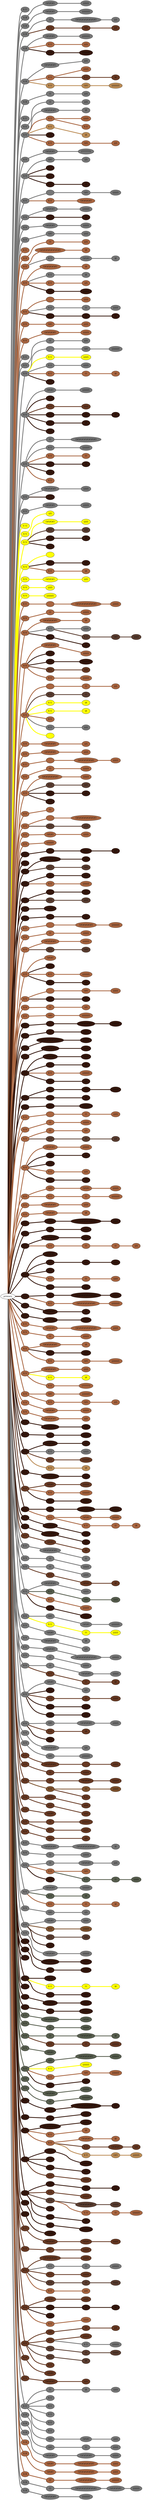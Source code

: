 graph {
 graph [rankdir=LR]
"primary" -- "T1" [penwidth=5,color="#777777"]
"T1" [label="S U", style=filled, fillcolor="#777777"]
"primary" -- "1" [penwidth=5,color="#777777"]
"1" [label="S R", style=filled, fillcolor="#777777"]
"1" -- "1:0" [penwidth=5,color="#777777"]
"1:0" [label="O/O/O/O", style=filled, fillcolor="#777777"]
"1:0" -- "1:1" [penwidth=5,color="#777777"]
"1:1" [label="(//////)", style=filled, fillcolor="#777777"]
"primary" -- "2" [penwidth=5,color="#777777"]
"2" [label="S R", style=filled, fillcolor="#777777"]
"2" -- "2:0" [penwidth=5,color="#777777"]
"2:0" [label="O/O/O/O", style=filled, fillcolor="#777777"]
"2:0" -- "2:1" [penwidth=5,color="#777777"]
"2:1" [label="(/////////)", style=filled, fillcolor="#777777"]
"primary" -- "3" [penwidth=5,color="#777777"]
"3" [label="S R", style=filled, fillcolor="#777777"]
"3" -- "3:0" [penwidth=5,color="#777777"]
"3:0" [label="O", style=filled, fillcolor="#777777"]
"3:0" -- "3:1" [penwidth=5,color="#777777"]
"3:1" [label="O/O/O/O/O/O/O/O/O", style=filled, fillcolor="#777777"]
"3:1" -- "3:2" [penwidth=5,color="#777777"]
"3:2" [label="(//)", style=filled, fillcolor="#777777"]
"3" -- "3s1" [penwidth=5,color="#673923"]
"3s1" [label="S U", style=filled, fillcolor="#673923"]
"3s1" -- "3s1:0" [penwidth=5,color="#673923"]
"3s1:0" [label="O/O", style=filled, fillcolor="#673923"]
"3s1:0" -- "3s1:1" [penwidth=5,color="#673923"]
"3s1:1" [label="(//)", style=filled, fillcolor="#673923"]
"primary" -- "4" [penwidth=5,color="#777777"]
"4" [label="S R", style=filled, fillcolor="#777777"]
"4" -- "4:0" [penwidth=5,color="#777777"]
"4:0" [label="O/O/O/O", style=filled, fillcolor="#777777"]
"4:0" -- "4:1" [penwidth=5,color="#777777"]
"4:1" [label="(/////////)", style=filled, fillcolor="#777777"]
"4" -- "4s1" [penwidth=5,color="#A86540"]
"4s1" [label="S U", style=filled, fillcolor="#A86540"]
"4s1" -- "4s1:0" [penwidth=5,color="#A86540"]
"4s1:0" [label="(///)", style=filled, fillcolor="#A86540"]
"4" -- "4s2" [penwidth=5,color="#35170C"]
"4s2" [label="S U", style=filled, fillcolor="#35170C"]
"4s2" -- "4s2:0" [penwidth=5,color="#35170C"]
"4s2:0" [label="(/////////)", style=filled, fillcolor="#35170C"]
"primary" -- "5" [penwidth=5,color="#777777"]
"5" [label="S R", style=filled, fillcolor="#777777"]
"5" -- "5:0" [penwidth=5,color="#777777"]
"5:0" [label="O/O/O/O/O", style=filled, fillcolor="#777777"]
"5:0" -- "5:1" [penwidth=5,color="#777777"]
"5:1" [label="(///)", style=filled, fillcolor="#777777"]
"5" -- "5s1" [penwidth=5,color="#A86540"]
"5s1" [label="S U", style=filled, fillcolor="#A86540"]
"5s1" -- "5s1:0" [penwidth=5,color="#A86540"]
"5s1:0" [label="(/////)", style=filled, fillcolor="#A86540"]
"5s1" -- "5s1s1" [penwidth=5,color="#673923"]
"5s1s1" [label="S U", style=filled, fillcolor="#673923"]
"5s1s1" -- "5s1s1:0" [penwidth=5,color="#673923"]
"5s1s1:0" [label="\\8", style=filled, fillcolor="#673923"]
"5" -- "5s2" [penwidth=5,color="#BB8B54"]
"5s2" [label="S U", style=filled, fillcolor="#BB8B54"]
"5s2" -- "5s2:0" [penwidth=5,color="#BB8B54"]
"5s2:0" [label="O/O", style=filled, fillcolor="#BB8B54"]
"5s2:0" -- "5s2:1" [penwidth=5,color="#BB8B54"]
"5s2:1" [label="(/////////)", style=filled, fillcolor="#BB8B54"]
"primary" -- "6" [penwidth=5,color="#777777"]
"6" [label="S R", style=filled, fillcolor="#777777"]
"6" -- "6:0" [penwidth=5,color="#777777"]
"6:0" [label="O", style=filled, fillcolor="#777777"]
"6:0" -- "6:1" [penwidth=5,color="#777777"]
"6:1" [label="(///)", style=filled, fillcolor="#777777"]
"primary" -- "T2" [penwidth=5,color="#777777"]
"T2" [label="S U", style=filled, fillcolor="#777777"]
"primary" -- "7" [penwidth=5,color="#777777"]
"7" [label="S V", style=filled, fillcolor="#777777"]
"7" -- "7:0" [penwidth=5,color="#777777"]
"7:0" [label="O", style=filled, fillcolor="#777777"]
"7:0" -- "7:1" [penwidth=5,color="#777777"]
"7:1" [label="(///)", style=filled, fillcolor="#777777"]
"primary" -- "8" [penwidth=5,color="#777777"]
"8" [label="S V", style=filled, fillcolor="#777777"]
"8" -- "8:0" [penwidth=5,color="#777777"]
"8:0" [label="O/O/O/O/O", style=filled, fillcolor="#777777"]
"8:0" -- "8:1" [penwidth=5,color="#777777"]
"8:1" [label="\\8", style=filled, fillcolor="#777777"]
"8" -- "8s1" [penwidth=5,color="#A86540"]
"8s1" [label="S U", style=filled, fillcolor="#A86540"]
"8s1" -- "8s1:0" [penwidth=5,color="#A86540"]
"8s1:0" [label="(/////)", style=filled, fillcolor="#A86540"]
"8s1" -- "8s1s1" [penwidth=5,color="#A86540"]
"8s1s1" [label="S U", style=filled, fillcolor="#A86540"]
"8" -- "8s2" [penwidth=5,color="#BB8B54"]
"8s2" [label="S U", style=filled, fillcolor="#BB8B54"]
"8s2" -- "8s2:0" [penwidth=5,color="#BB8B54"]
"8s2:0" [label="\\8", style=filled, fillcolor="#BB8B54"]
"8" -- "8s3" [penwidth=5,color="#35170C"]
"8s3" [label="S U", style=filled, fillcolor="#35170C"]
"8" -- "8s4" [penwidth=5,color="#A86540"]
"8s4" [label="S U", style=filled, fillcolor="#A86540"]
"8s4" -- "8s4:0" [penwidth=5,color="#A86540"]
"8s4:0" [label="O/O", style=filled, fillcolor="#A86540"]
"8s4:0" -- "8s4:1" [penwidth=5,color="#A86540"]
"8s4:1" [label="(//)", style=filled, fillcolor="#A86540"]
"primary" -- "9" [penwidth=5,color="#777777"]
"9" [label="S V", style=filled, fillcolor="#777777"]
"9" -- "9:0" [penwidth=5,color="#777777"]
"9:0" [label="O/O/O/O", style=filled, fillcolor="#777777"]
"9:0" -- "9:1" [penwidth=5,color="#777777"]
"9:1" [label="(???????)", style=filled, fillcolor="#777777"]
"primary" -- "10" [penwidth=5,color="#777777"]
"10" [label="S V", style=filled, fillcolor="#777777"]
"10" -- "10:0" [penwidth=5,color="#777777"]
"10:0" [label="O/O", style=filled, fillcolor="#777777"]
"10:0" -- "10:1" [penwidth=5,color="#777777"]
"10:1" [label="(//)", style=filled, fillcolor="#777777"]
"10" -- "10s1" [penwidth=5,color="#35170C"]
"10s1" [label="S U", style=filled, fillcolor="#35170C"]
"10" -- "10s2" [penwidth=5,color="#35170C"]
"10s2" [label="S U", style=filled, fillcolor="#35170C"]
"10" -- "10s3" [penwidth=5,color="#35170C"]
"10s3" [label="S U", style=filled, fillcolor="#35170C"]
"10s3" -- "10s3:0" [penwidth=5,color="#35170C"]
"10s3:0" [label="\\8", style=filled, fillcolor="#35170C"]
"primary" -- "11" [penwidth=5,color="#777777"]
"11" [label="S V", style=filled, fillcolor="#777777"]
"11" -- "11:0" [penwidth=5,color="#777777"]
"11:0" [label="", style=filled, fillcolor="#777777"]
"11:0" -- "11:1" [penwidth=5,color="#777777"]
"11:1" [label="O/O", style=filled, fillcolor="#777777"]
"11:1" -- "11:2" [penwidth=5,color="#777777"]
"11:2" [label="(//////)", style=filled, fillcolor="#777777"]
"11" -- "11s1" [penwidth=5,color="#A86540"]
"11s1" [label="S U", style=filled, fillcolor="#A86540"]
"11s1" -- "11s1:0" [penwidth=5,color="#A86540"]
"11s1:0" [label="O/O/O/O/O", style=filled, fillcolor="#A86540"]
"primary" -- "12" [penwidth=5,color="#777777"]
"12" [label="S V", style=filled, fillcolor="#777777"]
"12" -- "12:0" [penwidth=5,color="#777777"]
"12:0" [label="O/O/O/O", style=filled, fillcolor="#777777"]
"12:0" -- "12:1" [penwidth=5,color="#777777"]
"12:1" [label="(////////)", style=filled, fillcolor="#777777"]
"12" -- "12s1" [penwidth=5,color="#35170C"]
"12s1" [label="S U", style=filled, fillcolor="#35170C"]
"12s1" -- "12s1:0" [penwidth=5,color="#35170C"]
"12s1:0" [label="\\8", style=filled, fillcolor="#35170C"]
"primary" -- "13" [penwidth=5,color="#777777"]
"13" [label="S V", style=filled, fillcolor="#777777"]
"13" -- "13:0" [penwidth=5,color="#777777"]
"13:0" [label="O/O/O/O", style=filled, fillcolor="#777777"]
"13:0" -- "13:1" [penwidth=5,color="#777777"]
"13:1" [label="(//////)", style=filled, fillcolor="#777777"]
"primary" -- "14" [penwidth=5,color="#777777"]
"14" [label="S V", style=filled, fillcolor="#777777"]
"14" -- "14:0" [penwidth=5,color="#777777"]
"14:0" [label="O/O", style=filled, fillcolor="#777777"]
"14:0" -- "14:1" [penwidth=5,color="#777777"]
"14:1" [label="(////)", style=filled, fillcolor="#777777"]
"primary" -- "T3" [penwidth=5,color="#A86540"]
"T3" [label="S U", style=filled, fillcolor="#A86540"]
"primary" -- "15" [penwidth=5,color="#A86540"]
"15" [label="S V", style=filled, fillcolor="#A86540"]
"15" -- "15:0" [penwidth=5,color="#A86540"]
"15:0" [label="O", style=filled, fillcolor="#A86540"]
"15:0" -- "15:1" [penwidth=5,color="#A86540"]
"15:1" [label="(///)", style=filled, fillcolor="#A86540"]
"primary" -- "16" [penwidth=5,color="#A86540"]
"16" [label="S V", style=filled, fillcolor="#A86540"]
"16" -- "16:0" [penwidth=5,color="#A86540"]
"16:0" [label="O/O/O/O/O/O/O/O/O", style=filled, fillcolor="#A86540"]
"16:0" -- "16:1" [penwidth=5,color="#A86540"]
"16:1" [label="\\8", style=filled, fillcolor="#A86540"]
"16" -- "16s1" [penwidth=5,color="#777777"]
"16s1" [label="S U", style=filled, fillcolor="#777777"]
"16s1" -- "16s1:0" [penwidth=5,color="#777777"]
"16s1:0" [label="O/O/O", style=filled, fillcolor="#777777"]
"16s1:0" -- "16s1:1" [penwidth=5,color="#777777"]
"16s1:1" [label="\\8", style=filled, fillcolor="#777777"]
"primary" -- "17" [penwidth=5,color="#A86540"]
"17" [label="S V", style=filled, fillcolor="#A86540"]
"17" -- "17:0" [penwidth=5,color="#A86540"]
"17:0" [label="O/O/O/O/O/O", style=filled, fillcolor="#A86540"]
"17:0" -- "17:1" [penwidth=5,color="#A86540"]
"17:1" [label="\\8", style=filled, fillcolor="#A86540"]
"17" -- "17s1" [penwidth=5,color="#777777"]
"17s1" [label="S U", style=filled, fillcolor="#777777"]
"17s1" -- "17s1:0" [penwidth=5,color="#777777"]
"17s1:0" [label="\\8", style=filled, fillcolor="#777777"]
"17" -- "17s2" [penwidth=5,color="#A86540"]
"17s2" [label="S U", style=filled, fillcolor="#A86540"]
"17s2" -- "17s2:0" [penwidth=5,color="#A86540"]
"17s2:0" [label="(//)", style=filled, fillcolor="#A86540"]
"17" -- "17s3" [penwidth=5,color="#35170C"]
"17s3" [label="S U", style=filled, fillcolor="#35170C"]
"17s3" -- "17s3:0" [penwidth=5,color="#35170C"]
"17s3:0" [label="(///////)", style=filled, fillcolor="#35170C"]
"primary" -- "18" [penwidth=5,color="#A86540"]
"18" [label="S V", style=filled, fillcolor="#A86540"]
"18" -- "18:0" [penwidth=5,color="#A86540"]
"18:0" [label="", style=filled, fillcolor="#A86540"]
"18:0" -- "18:1" [penwidth=5,color="#A86540"]
"18:1" [label="(////)", style=filled, fillcolor="#A86540"]
"18" -- "18s1" [penwidth=5,color="#777777"]
"18s1" [label="S U", style=filled, fillcolor="#777777"]
"18s1" -- "18s1:0" [penwidth=5,color="#777777"]
"18s1:0" [label="O", style=filled, fillcolor="#777777"]
"18s1:0" -- "18s1:1" [penwidth=5,color="#777777"]
"18s1:1" [label="(/////)", style=filled, fillcolor="#777777"]
"18" -- "18s2" [penwidth=5,color="#35170C"]
"18s2" [label="S U", style=filled, fillcolor="#35170C"]
"18s2" -- "18s2:0" [penwidth=5,color="#35170C"]
"18s2:0" [label="\\8", style=filled, fillcolor="#35170C"]
"18s2:0" -- "18s2:1" [penwidth=5,color="#35170C"]
"18s2:1" [label="\\8", style=filled, fillcolor="#35170C"]
"primary" -- "19" [penwidth=5,color="#A86540"]
"19" [label="S V", style=filled, fillcolor="#A86540"]
"19" -- "19:0" [penwidth=5,color="#A86540"]
"19:0" [label="O/O", style=filled, fillcolor="#A86540"]
"19:0" -- "19:1" [penwidth=5,color="#A86540"]
"19:1" [label="(////)", style=filled, fillcolor="#A86540"]
"primary" -- "20" [penwidth=5,color="#A86540"]
"20" [label="S V", style=filled, fillcolor="#A86540"]
"20" -- "20:0" [penwidth=5,color="#A86540"]
"20:0" [label="O/O/O/O/O", style=filled, fillcolor="#A86540"]
"20:0" -- "20:1" [penwidth=5,color="#A86540"]
"20:1" [label="(//////)", style=filled, fillcolor="#A86540"]
"primary" -- "T4" [penwidth=5,color="#777777"]
"T4" [label="S U", style=filled, fillcolor="#777777"]
"primary" -- "21" [penwidth=5,color="#777777"]
"21" [label="S V", style=filled, fillcolor="#777777"]
"21" -- "21:0" [penwidth=5,color="#777777"]
"21:0" [label="O", style=filled, fillcolor="#777777"]
"21:0" -- "21:1" [penwidth=5,color="#777777"]
"21:1" [label="(///)", style=filled, fillcolor="#777777"]
"primary" -- "22" [penwidth=5,color="#777777"]
"22" [label="S V", style=filled, fillcolor="#777777"]
"22" -- "22:0" [penwidth=5,color="#777777"]
"22:0" [label="", style=filled, fillcolor="#777777"]
"22:0" -- "22:1" [penwidth=5,color="#777777"]
"22:1" [label="O/O", style=filled, fillcolor="#777777"]
"22:1" -- "22:2" [penwidth=5,color="#777777"]
"22:2" [label="(/////////)", style=filled, fillcolor="#777777"]
"22" -- "22s1" [penwidth=5,color=yellow]
"22s1" [label="S U", style=filled, fillcolor=yellow]
"22s1" -- "22s1:0" [penwidth=5,color=yellow]
"22s1:0" [label="(/////)", style=filled, fillcolor=yellow]
"22" -- "22s2" [penwidth=5,color="#777777"]
"22s2" [label="S U", style=filled, fillcolor="#777777"]
"22s2" -- "22s2:0" [penwidth=5,color="#777777"]
"22s2:0" [label="(/////)", style=filled, fillcolor="#777777"]
"22" -- "22s3" [penwidth=5,color="#A86540"]
"22s3" [label="S U", style=filled, fillcolor="#A86540"]
"22s3" -- "22s3:0" [penwidth=5,color="#A86540"]
"22s3:0" [label="O", style=filled, fillcolor="#A86540"]
"22s3:0" -- "22s3:1" [penwidth=5,color="#A86540"]
"22s3:1" [label="\\8", style=filled, fillcolor="#A86540"]
"22" -- "22s4" [penwidth=5,color="#35170C"]
"22s4" [label="S U", style=filled, fillcolor="#35170C"]
"primary" -- "23" [penwidth=5,color="#777777"]
"23" [label="S V", style=filled, fillcolor="#777777"]
"23" -- "23:0" [penwidth=5,color="#777777"]
"23:0" [label="O/O/O", style=filled, fillcolor="#777777"]
"23:0" -- "23:1" [penwidth=5,color="#777777"]
"23:1" [label="(////////)", style=filled, fillcolor="#777777"]
"23" -- "23s1" [penwidth=5,color="#35170C"]
"23s1" [label="S U", style=filled, fillcolor="#35170C"]
"23" -- "23s2" [penwidth=5,color="#673923"]
"23s2" [label="S U", style=filled, fillcolor="#673923"]
"23s2" -- "23s2:0" [penwidth=5,color="#673923"]
"23s2:0" [label="(////)", style=filled, fillcolor="#673923"]
"23" -- "23s3" [penwidth=5,color="#35170C"]
"23s3" [label="S U", style=filled, fillcolor="#35170C"]
"23s3" -- "23s3:0" [penwidth=5,color="#35170C"]
"23s3:0" [label="(//)", style=filled, fillcolor="#35170C"]
"23s3:0" -- "23s3:1" [penwidth=5,color="#35170C"]
"23s3:1" [label="\\8", style=filled, fillcolor="#35170C"]
"23" -- "23s4" [penwidth=5,color="#35170C"]
"23s4" [label="S U", style=filled, fillcolor="#35170C"]
"23s4" -- "23s4:0" [penwidth=5,color="#35170C"]
"23s4:0" [label="\\8", style=filled, fillcolor="#35170C"]
"23" -- "23s5" [penwidth=5,color="#35170C"]
"23s5" [label="S U", style=filled, fillcolor="#35170C"]
"primary" -- "24" [penwidth=5,color="#777777"]
"24" [label="S V", style=filled, fillcolor="#777777"]
"24" -- "24:0" [penwidth=5,color="#777777"]
"24:0" [label="O", style=filled, fillcolor="#777777"]
"24:0" -- "24:1" [penwidth=5,color="#777777"]
"24:1" [label="O/O/O/O/O/O/O/O/O", style=filled, fillcolor="#777777"]
"24" -- "24s1" [penwidth=5,color="#777777"]
"24s1" [label="S U", style=filled, fillcolor="#777777"]
"24s1" -- "24s1:0" [penwidth=5,color="#777777"]
"24s1:0" [label="(////////)", style=filled, fillcolor="#777777"]
"24" -- "24s2" [penwidth=5,color="#A86540"]
"24s2" [label="S U", style=filled, fillcolor="#A86540"]
"24s2" -- "24s2:0" [penwidth=5,color="#A86540"]
"24s2:0" [label="O", style=filled, fillcolor="#A86540"]
"24" -- "24s3" [penwidth=5,color="#35170C"]
"24s3" [label="S U", style=filled, fillcolor="#35170C"]
"24s3" -- "24s3:0" [penwidth=5,color="#35170C"]
"24s3:0" [label="\\8", style=filled, fillcolor="#35170C"]
"24" -- "24s4" [penwidth=5,color="#35170C"]
"24s4" [label="S U", style=filled, fillcolor="#35170C"]
"24" -- "24s5" [penwidth=5,color="#A86540"]
"24s5" [label="S U", style=filled, fillcolor="#A86540"]
"primary" -- "25" [penwidth=5,color="#777777"]
"25" [label="S V", style=filled, fillcolor="#777777"]
"25" -- "25:0" [penwidth=5,color="#777777"]
"25:0" [label="O/O/O/O/O", style=filled, fillcolor="#777777"]
"25:0" -- "25:1" [penwidth=5,color="#777777"]
"25:1" [label="(/////)", style=filled, fillcolor="#777777"]
"25" -- "25s1" [penwidth=5,color="#35170C"]
"25s1" [label="U U", style=filled, fillcolor="#35170C"]
"primary" -- "26" [penwidth=5,color="#777777"]
"26" [label="S V", style=filled, fillcolor="#777777"]
"26" -- "26:0" [penwidth=5,color="#777777"]
"26:0" [label="O/O/O/O", style=filled, fillcolor="#777777"]
"26:0" -- "26:1" [penwidth=5,color="#777777"]
"26:1" [label="(//////)", style=filled, fillcolor="#777777"]
"primary" -- "T5" [penwidth=5,color=yellow]
"T5" [label="U U", style=filled, fillcolor=yellow]
"primary" -- "27" [penwidth=5,color=yellow]
"27" [label="S V", style=filled, fillcolor=yellow]
"27" -- "27:0" [penwidth=5,color=yellow]
"27:0" [label="(//)", style=filled, fillcolor=yellow]
"primary" -- "28" [penwidth=5,color=yellow]
"28" [label="S V", style=filled, fillcolor=yellow]
"28" -- "28:0" [penwidth=5,color=yellow]
"28:0" [label="O/O/O/O", style=filled, fillcolor=yellow]
"28:0" -- "28:1" [penwidth=5,color=yellow]
"28:1" [label="(////)", style=filled, fillcolor=yellow]
"28" -- "28s1" [penwidth=5,color="#5A3D30"]
"28s1" [label="S U", style=filled, fillcolor="#5A3D30"]
"28s1" -- "28s1:0" [penwidth=5,color="#5A3D30"]
"28s1:0" [label="(///)", style=filled, fillcolor="#5A3D30"]
"28" -- "28s2" [penwidth=5,color="#35170C"]
"28s2" [label="S U", style=filled, fillcolor="#35170C"]
"28s2" -- "28s2:0" [penwidth=5,color="#35170C"]
"28s2:0" [label="\\8", style=filled, fillcolor="#35170C"]
"28" -- "28s3" [penwidth=5,color="#35170C"]
"28s3" [label="S U", style=filled, fillcolor="#35170C"]
"primary" -- "29" [penwidth=5,color=yellow]
"29" [label="S V", style=filled, fillcolor=yellow]
"29" -- "29:0" [penwidth=5,color=yellow]
"29:0" [label="", style=filled, fillcolor=yellow]
"29" -- "29s1" [penwidth=5,color="#35170C"]
"29s1" [label="S U", style=filled, fillcolor="#35170C"]
"29s1" -- "29s1:0" [penwidth=5,color="#35170C"]
"29s1:0" [label="(///)", style=filled, fillcolor="#35170C"]
"29" -- "29s2" [penwidth=5,color="#A86540"]
"29s2" [label="S U", style=filled, fillcolor="#A86540"]
"29s2" -- "29s2:0" [penwidth=5,color="#A86540"]
"29s2:0" [label="\\8", style=filled, fillcolor="#A86540"]
"primary" -- "30" [penwidth=5,color=yellow]
"30" [label="S V", style=filled, fillcolor=yellow]
"30" -- "30:0" [penwidth=5,color=yellow]
"30:0" [label="O/O/O/O", style=filled, fillcolor=yellow]
"30:0" -- "30:1" [penwidth=5,color=yellow]
"30:1" [label="(///)", style=filled, fillcolor=yellow]
"primary" -- "31" [penwidth=5,color=yellow]
"31" [label="S V", style=filled, fillcolor=yellow]
"31" -- "31:0" [penwidth=5,color=yellow]
"31:0" [label="(////)", style=filled, fillcolor=yellow]
"primary" -- "32" [penwidth=5,color=yellow]
"32" [label="S V", style=filled, fillcolor=yellow]
"32" -- "32:0" [penwidth=5,color=yellow]
"32:0" [label="(////////)", style=filled, fillcolor=yellow]
"primary" -- "T6" [penwidth=5,color="#A86540"]
"T6" [label="S U", style=filled, fillcolor="#A86540"]
"T6" -- "T6:0" [penwidth=5,color="#A86540"]
"T6:0" [label="", style=filled, fillcolor="#A86540"]
"T6:0" -- "T6:1" [penwidth=5,color="#A86540"]
"T6:1" [label="O/O/O/O/O/O/O/O/O", style=filled, fillcolor="#A86540"]
"T6:1" -- "T6:2" [penwidth=5,color="#A86540"]
"T6:2" [label="(//////)", style=filled, fillcolor="#A86540"]
"primary" -- "33" [penwidth=5,color="#A86540"]
"33" [label="S V", style=filled, fillcolor="#A86540"]
"33" -- "33:0" [penwidth=5,color="#A86540"]
"33:0" [label="O", style=filled, fillcolor="#A86540"]
"33:0" -- "33:1" [penwidth=5,color="#A86540"]
"33:1" [label="(//////)", style=filled, fillcolor="#A86540"]
"primary" -- "34" [penwidth=5,color="#A86540"]
"34" [label="S V", style=filled, fillcolor="#A86540"]
"34" -- "34:0" [penwidth=5,color="#A86540"]
"34:0" [label="O/O/O/O/O/O", style=filled, fillcolor="#A86540"]
"34:0" -- "34:1" [penwidth=5,color="#A86540"]
"34:1" [label="\\8", style=filled, fillcolor="#A86540"]
"34" -- "34s1" [penwidth=5,color="#777777"]
"34s1" [label="S U", style=filled, fillcolor="#777777"]
"34s1" -- "34s1:0" [penwidth=5,color="#777777"]
"34s1:0" [label="(/////)", style=filled, fillcolor="#777777"]
"34s1" -- "34s1s1" [penwidth=5,color="#5A3D30"]
"34s1s1" [label="S U", style=filled, fillcolor="#5A3D30"]
"34s1s1" -- "34s1s1:0" [penwidth=5,color="#5A3D30"]
"34s1s1:0" [label="O/O", style=filled, fillcolor="#5A3D30"]
"34s1s1:0" -- "34s1s1:1" [penwidth=5,color="#5A3D30"]
"34s1s1:1" [label="(/////)", style=filled, fillcolor="#5A3D30"]
"34" -- "34s2" [penwidth=5,color="#35170C"]
"34s2" [label="S U", style=filled, fillcolor="#35170C"]
"34s2" -- "34s2:0" [penwidth=5,color="#35170C"]
"34s2:0" [label="\\8", style=filled, fillcolor="#35170C"]
"primary" -- "35" [penwidth=5,color="#A86540"]
"35" [label="S V", style=filled, fillcolor="#A86540"]
"35" -- "35:0" [penwidth=5,color="#A86540"]
"35:0" [label="O/O/O/O/O", style=filled, fillcolor="#A86540"]
"35:0" -- "35:1" [penwidth=5,color="#A86540"]
"35:1" [label="(//////)", style=filled, fillcolor="#A86540"]
"35" -- "35s1" [penwidth=5,color="#35170C"]
"35s1" [label="U U", style=filled, fillcolor="#35170C"]
"35" -- "35s2" [penwidth=5,color="#35170C"]
"35s2" [label="S U", style=filled, fillcolor="#35170C"]
"35s2" -- "35s2:0" [penwidth=5,color="#35170C"]
"35s2:0" [label="(/////////)", style=filled, fillcolor="#35170C"]
"35" -- "35s3" [penwidth=5,color="#673923"]
"35s3" [label="S U", style=filled, fillcolor="#673923"]
"35s3" -- "35s3:0" [penwidth=5,color="#673923"]
"35s3:0" [label="(///)", style=filled, fillcolor="#673923"]
"35" -- "35s4" [penwidth=5,color="#A86540"]
"35s4" [label="S U", style=filled, fillcolor="#A86540"]
"35s4" -- "35s4:0" [penwidth=5,color="#A86540"]
"35s4:0" [label="(///////)", style=filled, fillcolor="#A86540"]
"primary" -- "36" [penwidth=5,color="#A86540"]
"36" [label="S V", style=filled, fillcolor="#A86540"]
"36" -- "36:0" [penwidth=5,color="#A86540"]
"36:0" [label="", style=filled, fillcolor="#A86540"]
"36:0" -- "36:1" [penwidth=5,color="#A86540"]
"36:1" [label="O", style=filled, fillcolor="#A86540"]
"36:1" -- "36:2" [penwidth=5,color="#A86540"]
"36:2" [label="(//)", style=filled, fillcolor="#A86540"]
"36" -- "36s1" [penwidth=5,color="#5A3D30"]
"36s1" [label="S U", style=filled, fillcolor="#5A3D30"]
"36s1" -- "36s1:0" [penwidth=5,color="#5A3D30"]
"36s1:0" [label="O", style=filled, fillcolor="#5A3D30"]
"36" -- "36s2" [penwidth=5,color=yellow]
"36s2" [label="S U", style=filled, fillcolor=yellow]
"36s2" -- "36s2:0" [penwidth=5,color=yellow]
"36s2:0" [label="\\8", style=filled, fillcolor=yellow]
"36" -- "36s3" [penwidth=5,color=yellow]
"36s3" [label="S U", style=filled, fillcolor=yellow]
"36s3" -- "36s3:0" [penwidth=5,color=yellow]
"36s3:0" [label="\\8", style=filled, fillcolor=yellow]
"36" -- "36s4" [penwidth=5,color="#A86540"]
"36s4" [label="S U", style=filled, fillcolor="#A86540"]
"36" -- "36s5" [penwidth=5,color="#777777"]
"36s5" [label="S U", style=filled, fillcolor="#777777"]
"36s5" -- "36s5:0" [penwidth=5,color="#777777"]
"36s5:0" [label="(///)", style=filled, fillcolor="#777777"]
"36" -- "36s6" [penwidth=5,color=yellow]
"36s6" [label=" ", style=filled, fillcolor=yellow]
"primary" -- "37" [penwidth=5,color="#A86540"]
"37" [label="S V", style=filled, fillcolor="#A86540"]
"37" -- "37:0" [penwidth=5,color="#A86540"]
"37:0" [label="O/O/O/O/O", style=filled, fillcolor="#A86540"]
"37:0" -- "37:1" [penwidth=5,color="#A86540"]
"37:1" [label="(//)", style=filled, fillcolor="#A86540"]
"primary" -- "38" [penwidth=5,color="#A86540"]
"38" [label="S V", style=filled, fillcolor="#A86540"]
"38" -- "38:0" [penwidth=5,color="#A86540"]
"38:0" [label="O/O/O/O/O", style=filled, fillcolor="#A86540"]
"38:0" -- "38:1" [penwidth=5,color="#A86540"]
"38:1" [label="(////)", style=filled, fillcolor="#A86540"]
"primary" -- "T7" [penwidth=5,color="#A86540"]
"T7" [label="S U", style=filled, fillcolor="#A86540"]
"T7" -- "T7:0" [penwidth=5,color="#A86540"]
"T7:0" [label="", style=filled, fillcolor="#A86540"]
"T7:0" -- "T7:1" [penwidth=5,color="#A86540"]
"T7:1" [label="O/O/O/O/O/O/O", style=filled, fillcolor="#A86540"]
"T7:1" -- "T7:2" [penwidth=5,color="#A86540"]
"T7:2" [label="(/////)", style=filled, fillcolor="#A86540"]
"primary" -- "39" [penwidth=5,color="#A86540"]
"39" [label="S V", style=filled, fillcolor="#A86540"]
"39" -- "39:0" [penwidth=5,color="#A86540"]
"39:0" [label="O", style=filled, fillcolor="#A86540"]
"39:0" -- "39:1" [penwidth=5,color="#A86540"]
"39:1" [label="(//////)", style=filled, fillcolor="#A86540"]
"primary" -- "40" [penwidth=5,color="#A86540"]
"40" [label="S V", style=filled, fillcolor="#A86540"]
"40" -- "40:0" [penwidth=5,color="#A86540"]
"40:0" [label="O/O/O/O/O/O/O", style=filled, fillcolor="#A86540"]
"40:0" -- "40:1" [penwidth=5,color="#A86540"]
"40:1" [label="(//////)", style=filled, fillcolor="#A86540"]
"40" -- "40s1" [penwidth=5,color="#5A3D30"]
"40s1" [label="S U", style=filled, fillcolor="#5A3D30"]
"40s1" -- "40s1:0" [penwidth=5,color="#5A3D30"]
"40s1:0" [label="O/O", style=filled, fillcolor="#5A3D30"]
"40" -- "40s2" [penwidth=5,color="#35170C"]
"40s2" [label="S U", style=filled, fillcolor="#35170C"]
"40s2" -- "40s2:0" [penwidth=5,color="#35170C"]
"40s2:0" [label="(//)", style=filled, fillcolor="#35170C"]
"40" -- "40s3" [penwidth=5,color="#35170C"]
"40s3" [label="U U", style=filled, fillcolor="#35170C"]
"primary" -- "41" [penwidth=5,color="#A86540"]
"41" [label="S V", style=filled, fillcolor="#A86540"]
"41" -- "41:0" [penwidth=5,color="#A86540"]
"41:0" [label="O", style=filled, fillcolor="#A86540"]
"primary" -- "42" [penwidth=5,color="#A86540"]
"42" [label="S V", style=filled, fillcolor="#A86540"]
"42" -- "42:0" [penwidth=5,color="#A86540"]
"42:0" [label="", style=filled, fillcolor="#A86540"]
"42:0" -- "42:1" [penwidth=5,color="#A86540"]
"42:1" [label="O/O/O/O/O/O/O/O/O", style=filled, fillcolor="#A86540"]
"42" -- "42s1" [penwidth=5,color="#5A3D30"]
"42s1" [label="S U", style=filled, fillcolor="#5A3D30"]
"42s1" -- "42s1:0" [penwidth=5,color="#5A3D30"]
"42s1:0" [label="(////)", style=filled, fillcolor="#5A3D30"]
"primary" -- "43" [penwidth=5,color="#A86540"]
"43" [label="S V", style=filled, fillcolor="#A86540"]
"43" -- "43:0" [penwidth=5,color="#A86540"]
"43:0" [label="O/O/O", style=filled, fillcolor="#A86540"]
"43:0" -- "43:1" [penwidth=5,color="#A86540"]
"43:1" [label="(/////)", style=filled, fillcolor="#A86540"]
"primary" -- "44" [penwidth=5,color="#A86540"]
"44" [label="S V", style=filled, fillcolor="#A86540"]
"44" -- "44:0" [penwidth=5,color="#A86540"]
"44:0" [label="(////////)", style=filled, fillcolor="#A86540"]
"primary" -- "T8" [penwidth=5,color="#35170C"]
"T8" [label="S U", style=filled, fillcolor="#35170C"]
"T8" -- "T8:0" [penwidth=5,color="#35170C"]
"T8:0" [label="", style=filled, fillcolor="#35170C"]
"T8:0" -- "T8:1" [penwidth=5,color="#35170C"]
"T8:1" [label="O/O/O", style=filled, fillcolor="#35170C"]
"T8:1" -- "T8:2" [penwidth=5,color="#35170C"]
"T8:2" [label="(///)", style=filled, fillcolor="#35170C"]
"primary" -- "45" [penwidth=5,color="#35170C"]
"45" [label="S V", style=filled, fillcolor="#35170C"]
"primary" -- "46" [penwidth=5,color="#35170C"]
"46" [label="S V", style=filled, fillcolor="#35170C"]
"46" -- "46:0" [penwidth=5,color="#35170C"]
"46:0" [label="O/O/O/O/O/O", style=filled, fillcolor="#35170C"]
"46:0" -- "46:1" [penwidth=5,color="#35170C"]
"46:1" [label="(///)", style=filled, fillcolor="#35170C"]
"46" -- "46s1" [penwidth=5,color="#5A3D30"]
"46s1" [label="S U", style=filled, fillcolor="#5A3D30"]
"46s1" -- "46s1:0" [penwidth=5,color="#5A3D30"]
"46s1:0" [label="O/O", style=filled, fillcolor="#5A3D30"]
"primary" -- "47" [penwidth=5,color="#35170C"]
"47" [label="S V", style=filled, fillcolor="#35170C"]
"47" -- "47:0" [penwidth=5,color="#35170C"]
"47:0" [label="O", style=filled, fillcolor="#35170C"]
"47:0" -- "47:1" [penwidth=5,color="#35170C"]
"47:1" [label="(////)", style=filled, fillcolor="#35170C"]
"47" -- "47s1" [penwidth=5,color="#A86540"]
"47s1" [label="S U", style=filled, fillcolor="#A86540"]
"47s1" -- "47s1:0" [penwidth=5,color="#A86540"]
"47s1:0" [label="(///////)", style=filled, fillcolor="#A86540"]
"primary" -- "48" [penwidth=5,color="#35170C"]
"48" [label="S V", style=filled, fillcolor="#35170C"]
"48" -- "48:0" [penwidth=5,color="#35170C"]
"48:0" [label="", style=filled, fillcolor="#35170C"]
"48:0" -- "48:1" [penwidth=5,color="#35170C"]
"48:1" [label="O/O", style=filled, fillcolor="#35170C"]
"48" -- "48s1" [penwidth=5,color="#5A3D30"]
"48s1" [label="S U", style=filled, fillcolor="#5A3D30"]
"48s1" -- "48s1:0" [penwidth=5,color="#5A3D30"]
"48s1:0" [label="(////)", style=filled, fillcolor="#5A3D30"]
"primary" -- "49" [penwidth=5,color="#35170C"]
"49" [label="S V", style=filled, fillcolor="#35170C"]
"49" -- "49:0" [penwidth=5,color="#35170C"]
"49:0" [label="(////////)", style=filled, fillcolor="#35170C"]
"primary" -- "50" [penwidth=5,color="#35170C"]
"50" [label="S V", style=filled, fillcolor="#35170C"]
"50" -- "50:0" [penwidth=5,color="#35170C"]
"50:0" [label="O", style=filled, fillcolor="#35170C"]
"50:0" -- "50:1" [penwidth=5,color="#35170C"]
"50:1" [label="(//)", style=filled, fillcolor="#35170C"]
"primary" -- "T9" [penwidth=5,color="#A86540"]
"T9" [label="S U", style=filled, fillcolor="#A86540"]
"T9" -- "T9:0" [penwidth=5,color="#A86540"]
"T9:0" [label="", style=filled, fillcolor="#A86540"]
"T9:0" -- "T9:1" [penwidth=5,color="#A86540"]
"T9:1" [label="O/O/O/O/O/O", style=filled, fillcolor="#A86540"]
"T9:1" -- "T9:2" [penwidth=5,color="#A86540"]
"T9:2" [label="(/////////)", style=filled, fillcolor="#A86540"]
"primary" -- "51" [penwidth=5,color="#A86540"]
"51" [label="S V", style=filled, fillcolor="#A86540"]
"51" -- "51:0" [penwidth=5,color="#A86540"]
"51:0" [label="O", style=filled, fillcolor="#A86540"]
"51:0" -- "51:1" [penwidth=5,color="#A86540"]
"51:1" [label="(//////)", style=filled, fillcolor="#A86540"]
"primary" -- "52" [penwidth=5,color="#A86540"]
"52" [label="S V", style=filled, fillcolor="#A86540"]
"52" -- "52:0" [penwidth=5,color="#A86540"]
"52:0" [label="O/O/O/O/O", style=filled, fillcolor="#A86540"]
"52:0" -- "52:1" [penwidth=5,color="#A86540"]
"52:1" [label="(///////)", style=filled, fillcolor="#A86540"]
"52" -- "52s1" [penwidth=5,color="#5A3D30"]
"52s1" [label="S U", style=filled, fillcolor="#5A3D30"]
"52s1" -- "52s1:0" [penwidth=5,color="#5A3D30"]
"52s1:0" [label="O/O", style=filled, fillcolor="#5A3D30"]
"primary" -- "53" [penwidth=5,color="#A86540"]
"53" [label="S V", style=filled, fillcolor="#A86540"]
"53" -- "53:0" [penwidth=5,color="#A86540"]
"53:0" [label="O/O/O", style=filled, fillcolor="#A86540"]
"53" -- "53s1" [penwidth=5,color="#35170C"]
"53s1" [label="U U", style=filled, fillcolor="#35170C"]
"53" -- "53s2" [penwidth=5,color="#A86540"]
"53s2" [label="S U", style=filled, fillcolor="#A86540"]
"53s2" -- "53s2:0" [penwidth=5,color="#A86540"]
"53s2:0" [label="(////////)", style=filled, fillcolor="#A86540"]
"53" -- "53s3" [penwidth=5,color="#35170C"]
"53s3" [label="S U", style=filled, fillcolor="#35170C"]
"53s3" -- "53s3:0" [penwidth=5,color="#35170C"]
"53s3:0" [label="(//)", style=filled, fillcolor="#35170C"]
"primary" -- "54" [penwidth=5,color="#A86540"]
"54" [label="S V", style=filled, fillcolor="#A86540"]
"54" -- "54:0" [penwidth=5,color="#A86540"]
"54:0" [label="", style=filled, fillcolor="#A86540"]
"54:0" -- "54:1" [penwidth=5,color="#A86540"]
"54:1" [label="O/O", style=filled, fillcolor="#A86540"]
"54:1" -- "54:2" [penwidth=5,color="#A86540"]
"54:2" [label="(/////)", style=filled, fillcolor="#A86540"]
"54" -- "54s1" [penwidth=5,color="#35170C"]
"54s1" [label="S U", style=filled, fillcolor="#35170C"]
"54s1" -- "54s1:0" [penwidth=5,color="#35170C"]
"54s1:0" [label="(//)", style=filled, fillcolor="#35170C"]
"primary" -- "55" [penwidth=5,color="#A86540"]
"55" [label="S V", style=filled, fillcolor="#A86540"]
"55" -- "55:0" [penwidth=5,color="#A86540"]
"55:0" [label="O", style=filled, fillcolor="#A86540"]
"55:0" -- "55:1" [penwidth=5,color="#A86540"]
"55:1" [label="(//)", style=filled, fillcolor="#A86540"]
"primary" -- "56" [penwidth=5,color="#A86540"]
"56" [label="S V", style=filled, fillcolor="#A86540"]
"56" -- "56:0" [penwidth=5,color="#A86540"]
"56:0" [label="O/O", style=filled, fillcolor="#A86540"]
"56:0" -- "56:1" [penwidth=5,color="#A86540"]
"56:1" [label="(/////////)", style=filled, fillcolor="#A86540"]
"primary" -- "T10" [penwidth=5,color="#35170C"]
"T10" [label="S U", style=filled, fillcolor="#35170C"]
"T10" -- "T10:0" [penwidth=5,color="#35170C"]
"T10:0" [label="", style=filled, fillcolor="#35170C"]
"T10:0" -- "T10:1" [penwidth=5,color="#35170C"]
"T10:1" [label="O/O/O/O/O", style=filled, fillcolor="#35170C"]
"T10:1" -- "T10:2" [penwidth=5,color="#35170C"]
"T10:2" [label="(////////)", style=filled, fillcolor="#35170C"]
"primary" -- "57" [penwidth=5,color="#35170C"]
"57" [label="S V", style=filled, fillcolor="#35170C"]
"57" -- "57:0" [penwidth=5,color="#35170C"]
"57:0" [label="O", style=filled, fillcolor="#35170C"]
"57:0" -- "57:1" [penwidth=5,color="#35170C"]
"57:1" [label="(//////)", style=filled, fillcolor="#35170C"]
"primary" -- "58" [penwidth=5,color="#35170C"]
"58" [label="S V", style=filled, fillcolor="#35170C"]
"58" -- "58:0" [penwidth=5,color="#35170C"]
"58:0" [label="O/O/O/O/O/O/O/O", style=filled, fillcolor="#35170C"]
"58:0" -- "58:1" [penwidth=5,color="#35170C"]
"58:1" [label="(///////)", style=filled, fillcolor="#35170C"]
"primary" -- "59" [penwidth=5,color="#35170C"]
"59" [label="S V", style=filled, fillcolor="#35170C"]
"59" -- "59:0" [penwidth=5,color="#35170C"]
"59:0" [label="O/O/O/O/O", style=filled, fillcolor="#35170C"]
"59:0" -- "59:1" [penwidth=5,color="#35170C"]
"59:1" [label="(/////)", style=filled, fillcolor="#35170C"]
"primary" -- "60" [penwidth=5,color="#35170C"]
"60" [label="S V", style=filled, fillcolor="#35170C"]
"60" -- "60:0" [penwidth=5,color="#35170C"]
"60:0" [label="O/O/O/O", style=filled, fillcolor="#35170C"]
"60:0" -- "60:1" [penwidth=5,color="#35170C"]
"60:1" [label="(/////)", style=filled, fillcolor="#35170C"]
"60" -- "60s1" [penwidth=5,color="#35170C"]
"60s1" [label="S U", style=filled, fillcolor="#35170C"]
"60s1" -- "60s1:0" [penwidth=5,color="#35170C"]
"60s1:0" [label="\\8", style=filled, fillcolor="#35170C"]
"60" -- "60s2" [penwidth=5,color="#A86540"]
"60s2" [label="S U", style=filled, fillcolor="#A86540"]
"60s2" -- "60s2:0" [penwidth=5,color="#A86540"]
"60s2:0" [label="(////////)", style=filled, fillcolor="#A86540"]
"60" -- "60s3" [penwidth=5,color="#35170C"]
"60s3" [label="S U", style=filled, fillcolor="#35170C"]
"60s3" -- "60s3:0" [penwidth=5,color="#35170C"]
"60s3:0" [label="(//)", style=filled, fillcolor="#35170C"]
"primary" -- "61" [penwidth=5,color="#35170C"]
"61" [label="S V", style=filled, fillcolor="#35170C"]
"61" -- "61:0" [penwidth=5,color="#35170C"]
"61:0" [label="", style=filled, fillcolor="#35170C"]
"61:0" -- "61:1" [penwidth=5,color="#35170C"]
"61:1" [label="O/O", style=filled, fillcolor="#35170C"]
"61:1" -- "61:2" [penwidth=5,color="#35170C"]
"61:2" [label="(//////)", style=filled, fillcolor="#35170C"]
"61" -- "61s1" [penwidth=5,color="#35170C"]
"61s1" [label="S U", style=filled, fillcolor="#35170C"]
"61s1" -- "61s1:0" [penwidth=5,color="#35170C"]
"61s1:0" [label="\\8", style=filled, fillcolor="#35170C"]
"primary" -- "62" [penwidth=5,color="#35170C"]
"62" [label="S V", style=filled, fillcolor="#35170C"]
"62" -- "62:0" [penwidth=5,color="#35170C"]
"62:0" [label="O/O", style=filled, fillcolor="#35170C"]
"62:0" -- "62:1" [penwidth=5,color="#35170C"]
"62:1" [label="(/////////)", style=filled, fillcolor="#35170C"]
"primary" -- "T11" [penwidth=5,color="#A86540"]
"T11" [label="S U", style=filled, fillcolor="#A86540"]
"T11" -- "T11:0" [penwidth=5,color="#A86540"]
"T11:0" [label="", style=filled, fillcolor="#A86540"]
"T11:0" -- "T11:1" [penwidth=5,color="#A86540"]
"T11:1" [label="O", style=filled, fillcolor="#A86540"]
"T11:1" -- "T11:2" [penwidth=5,color="#A86540"]
"T11:2" [label="(////)", style=filled, fillcolor="#A86540"]
"primary" -- "63" [penwidth=5,color="#A86540"]
"63" [label="S V", style=filled, fillcolor="#A86540"]
"63" -- "63:0" [penwidth=5,color="#A86540"]
"63:0" [label="O", style=filled, fillcolor="#A86540"]
"63:0" -- "63:1" [penwidth=5,color="#A86540"]
"63:1" [label="(//////)", style=filled, fillcolor="#A86540"]
"primary" -- "64" [penwidth=5,color="#A86540"]
"64" [label="S V", style=filled, fillcolor="#A86540"]
"64" -- "64:0" [penwidth=5,color="#A86540"]
"64:0" [label="O", style=filled, fillcolor="#A86540"]
"64:0" -- "64:1" [penwidth=5,color="#A86540"]
"64:1" [label="(//)", style=filled, fillcolor="#A86540"]
"64" -- "64s1" [penwidth=5,color="#5A3D30"]
"64s1" [label="S U", style=filled, fillcolor="#5A3D30"]
"64s1" -- "64s1:0" [penwidth=5,color="#5A3D30"]
"64s1:0" [label="O", style=filled, fillcolor="#5A3D30"]
"64s1:0" -- "64s1:1" [penwidth=5,color="#5A3D30"]
"64s1:1" [label="(//)", style=filled, fillcolor="#5A3D30"]
"primary" -- "65" [penwidth=5,color="#A86540"]
"65" [label="S V", style=filled, fillcolor="#A86540"]
"65" -- "65:0" [penwidth=5,color="#A86540"]
"65:0" [label="O/O/O/O", style=filled, fillcolor="#A86540"]
"65:0" -- "65:1" [penwidth=5,color="#A86540"]
"65:1" [label="(///////)", style=filled, fillcolor="#A86540"]
"65" -- "65s1" [penwidth=5,color="#35170C"]
"65s1" [label="S U", style=filled, fillcolor="#35170C"]
"65s1" -- "65s1:0" [penwidth=5,color="#35170C"]
"65s1:0" [label="\\8", style=filled, fillcolor="#35170C"]
"65" -- "65s2" [penwidth=5,color="#35170C"]
"65s2" [label="U U", style=filled, fillcolor="#35170C"]
"65" -- "65s3" [penwidth=5,color="#A86540"]
"65s3" [label="S U", style=filled, fillcolor="#A86540"]
"65s3" -- "65s3:0" [penwidth=5,color="#A86540"]
"65s3:0" [label="(///)", style=filled, fillcolor="#A86540"]
"65" -- "65s4" [penwidth=5,color="#35170C"]
"65s4" [label="U U", style=filled, fillcolor="#35170C"]
"65s4" -- "65s4:0" [penwidth=5,color="#35170C"]
"65s4:0" [label="(//)", style=filled, fillcolor="#35170C"]
"primary" -- "66" [penwidth=5,color="#A86540"]
"66" [label="S V", style=filled, fillcolor="#A86540"]
"66" -- "66:0" [penwidth=5,color="#A86540"]
"66:0" [label="O/O", style=filled, fillcolor="#A86540"]
"66:0" -- "66:1" [penwidth=5,color="#A86540"]
"66:1" [label="O/O/O", style=filled, fillcolor="#A86540"]
"66:1" -- "66:2" [penwidth=5,color="#A86540"]
"66:2" [label="(//////)", style=filled, fillcolor="#A86540"]
"66" -- "66s1" [penwidth=5,color="#A86540"]
"66s1" [label="S U", style=filled, fillcolor="#A86540"]
"66s1" -- "66s1:0" [penwidth=5,color="#A86540"]
"66s1:0" [label="O", style=filled, fillcolor="#A86540"]
"66s1:0" -- "66s1:1" [penwidth=5,color="#A86540"]
"66s1:1" [label="(/////////)", style=filled, fillcolor="#A86540"]
"primary" -- "67" [penwidth=5,color="#A86540"]
"67" [label="S V", style=filled, fillcolor="#A86540"]
"67" -- "67:0" [penwidth=5,color="#A86540"]
"67:0" [label="O/O/O/O/O", style=filled, fillcolor="#A86540"]
"67:0" -- "67:1" [penwidth=5,color="#A86540"]
"67:1" [label="(////)", style=filled, fillcolor="#A86540"]
"primary" -- "68" [penwidth=5,color="#A86540"]
"68" [label="S V", style=filled, fillcolor="#A86540"]
"68" -- "68:0" [penwidth=5,color="#A86540"]
"68:0" [label="O/O/O/O", style=filled, fillcolor="#A86540"]
"68:0" -- "68:1" [penwidth=5,color="#A86540"]
"68:1" [label="\\8", style=filled, fillcolor="#A86540"]
"primary" -- "T12" [penwidth=5,color="#35170C"]
"T12" [label="S U", style=filled, fillcolor="#35170C"]
"T12" -- "T12:0" [penwidth=5,color="#35170C"]
"T12:0" [label="O/O/O", style=filled, fillcolor="#35170C"]
"T12:0" -- "T12:1" [penwidth=5,color="#35170C"]
"T12:1" [label="O/O/O/O/O/O/O/O/O", style=filled, fillcolor="#35170C"]
"T12:1" -- "T12:2" [penwidth=5,color="#35170C"]
"T12:2" [label="(/////)", style=filled, fillcolor="#35170C"]
"primary" -- "69" [penwidth=5,color="#35170C"]
"69" [label="S V", style=filled, fillcolor="#35170C"]
"69" -- "69:0" [penwidth=5,color="#35170C"]
"69:0" [label="O", style=filled, fillcolor="#35170C"]
"69:0" -- "69:1" [penwidth=5,color="#35170C"]
"69:1" [label="(//////)", style=filled, fillcolor="#35170C"]
"primary" -- "70" [penwidth=5,color="#35170C"]
"70" [label="S V", style=filled, fillcolor="#35170C"]
"70" -- "70:0" [penwidth=5,color="#35170C"]
"70:0" [label="O/O/O/O/O", style=filled, fillcolor="#35170C"]
"70:0" -- "70:1" [penwidth=5,color="#35170C"]
"70:1" [label="(/////)", style=filled, fillcolor="#35170C"]
"70" -- "70s1" [penwidth=5,color="#A86540"]
"70s1" [label="S U", style=filled, fillcolor="#A86540"]
"70s1" -- "70s1:0" [penwidth=5,color="#A86540"]
"70s1:0" [label="O", style=filled, fillcolor="#A86540"]
"70s1:0" -- "70s1:1" [penwidth=5,color="#A86540"]
"70s1:1" [label="O", style=filled, fillcolor="#A86540"]
"70s1:1" -- "70s1:2" [penwidth=5,color="#A86540"]
"70s1:2" [label="(//)", style=filled, fillcolor="#A86540"]
"primary" -- "71" [penwidth=5,color="#35170C"]
"71" [label="S V", style=filled, fillcolor="#35170C"]
"71" -- "71:0" [penwidth=5,color="#35170C"]
"71:0" [label="O/O/O/O", style=filled, fillcolor="#35170C"]
"71" -- "71s1" [penwidth=5,color="#35170C"]
"71s1" [label="S U", style=filled, fillcolor="#35170C"]
"71s1" -- "71s1:0" [penwidth=5,color="#35170C"]
"71s1:0" [label="(///)", style=filled, fillcolor="#35170C"]
"71s1:0" -- "71s1:1" [penwidth=5,color="#35170C"]
"71s1:1" [label="(////)", style=filled, fillcolor="#35170C"]
"71" -- "71s2" [penwidth=5,color="#35170C"]
"71s2" [label="S U", style=filled, fillcolor="#35170C"]
"71" -- "71s3" [penwidth=5,color="#A86540"]
"71s3" [label="S U", style=filled, fillcolor="#A86540"]
"71s3" -- "71s3:0" [penwidth=5,color="#A86540"]
"71s3:0" [label="O", style=filled, fillcolor="#A86540"]
"71s3:0" -- "71s3:1" [penwidth=5,color="#A86540"]
"71s3:1" [label="(////)", style=filled, fillcolor="#A86540"]
"71" -- "71s4" [penwidth=5,color="#35170C"]
"71s4" [label="S U", style=filled, fillcolor="#35170C"]
"71s4" -- "71s4:0" [penwidth=5,color="#35170C"]
"71s4:0" [label="(////)", style=filled, fillcolor="#35170C"]
"primary" -- "72" [penwidth=5,color="#35170C"]
"72" [label="S V", style=filled, fillcolor="#35170C"]
"72" -- "72:0" [penwidth=5,color="#35170C"]
"72:0" [label="O", style=filled, fillcolor="#35170C"]
"72:0" -- "72:1" [penwidth=5,color="#35170C"]
"72:1" [label="O/O/O/O/O/O/O/O/O", style=filled, fillcolor="#35170C"]
"72:1" -- "72:2" [penwidth=5,color="#35170C"]
"72:2" [label="(///////)", style=filled, fillcolor="#35170C"]
"72" -- "72s1" [penwidth=5,color="#A86540"]
"72s1" [label="S U", style=filled, fillcolor="#A86540"]
"72s1" -- "72s1:0" [penwidth=5,color="#A86540"]
"72s1:0" [label="O/O/O/O/O/O/O/O", style=filled, fillcolor="#A86540"]
"72s1:0" -- "72s1:1" [penwidth=5,color="#A86540"]
"72s1:1" [label="(/////////)", style=filled, fillcolor="#A86540"]
"primary" -- "73" [penwidth=5,color="#35170C"]
"73" [label="S V", style=filled, fillcolor="#35170C"]
"73" -- "73:0" [penwidth=5,color="#35170C"]
"73:0" [label="O/O/O/O", style=filled, fillcolor="#35170C"]
"73:0" -- "73:1" [penwidth=5,color="#35170C"]
"73:1" [label="\\8", style=filled, fillcolor="#35170C"]
"primary" -- "74" [penwidth=5,color="#35170C"]
"74" [label="S V", style=filled, fillcolor="#35170C"]
"74" -- "74:0" [penwidth=5,color="#35170C"]
"74:0" [label="O/O/O/O", style=filled, fillcolor="#35170C"]
"74:0" -- "74:1" [penwidth=5,color="#35170C"]
"74:1" [label="(//////)", style=filled, fillcolor="#35170C"]
"primary" -- "T13" [penwidth=5,color="#A86540"]
"T13" [label="S U", style=filled, fillcolor="#A86540"]
"T13" -- "T13:0" [penwidth=5,color="#A86540"]
"T13:0" [label="O/O/O/O", style=filled, fillcolor="#A86540"]
"T13:0" -- "T13:1" [penwidth=5,color="#A86540"]
"T13:1" [label="O/O/O/O/O/O/O/O/O", style=filled, fillcolor="#A86540"]
"T13:1" -- "T13:2" [penwidth=5,color="#A86540"]
"T13:2" [label="(/////)", style=filled, fillcolor="#A86540"]
"primary" -- "75" [penwidth=5,color="#A86540"]
"75" [label="S V", style=filled, fillcolor="#A86540"]
"75" -- "75:0" [penwidth=5,color="#A86540"]
"75:0" [label="O", style=filled, fillcolor="#A86540"]
"75:0" -- "75:1" [penwidth=5,color="#A86540"]
"75:1" [label="(//////)", style=filled, fillcolor="#A86540"]
"primary" -- "76" [penwidth=5,color="#A86540"]
"76" [label="S V", style=filled, fillcolor="#A86540"]
"76" -- "76:0" [penwidth=5,color="#A86540"]
"76:0" [label="O/O/O/O/O/O", style=filled, fillcolor="#A86540"]
"76:0" -- "76:1" [penwidth=5,color="#A86540"]
"76:1" [label="\\8", style=filled, fillcolor="#A86540"]
"76" -- "76s1" [penwidth=5,color="#35170C"]
"76s1" [label="S U", style=filled, fillcolor="#35170C"]
"76s1" -- "76s1:0" [penwidth=5,color="#35170C"]
"76s1:0" [label="(/////)", style=filled, fillcolor="#35170C"]
"76" -- "76s2" [penwidth=5,color="#A86540"]
"76s2" [label="S U", style=filled, fillcolor="#A86540"]
"76s2" -- "76s2:0" [penwidth=5,color="#A86540"]
"76s2:0" [label="O/O", style=filled, fillcolor="#A86540"]
"76s2:0" -- "76s2:1" [penwidth=5,color="#A86540"]
"76s2:1" [label="(/////////)", style=filled, fillcolor="#A86540"]
"primary" -- "77" [penwidth=5,color="#A86540"]
"77" [label="S V", style=filled, fillcolor="#A86540"]
"77" -- "77:0" [penwidth=5,color="#A86540"]
"77:0" [label="O/O/O/O/O", style=filled, fillcolor="#A86540"]
"77:0" -- "77:1" [penwidth=5,color="#A86540"]
"77:1" [label="(////)", style=filled, fillcolor="#A86540"]
"77" -- "77s1" [penwidth=5,color=yellow]
"77s1" [label="S U", style=filled, fillcolor=yellow]
"77s1" -- "77s1:0" [penwidth=5,color=yellow]
"77s1:0" [label="\\8", style=filled, fillcolor=yellow]
"77" -- "77s2" [penwidth=5,color="#A86540"]
"77s2" [label="S U", style=filled, fillcolor="#A86540"]
"77s2" -- "77s2:0" [penwidth=5,color="#A86540"]
"77s2:0" [label="(??????)", style=filled, fillcolor="#A86540"]
"primary" -- "78" [penwidth=5,color="#A86540"]
"78" [label="S V", style=filled, fillcolor="#A86540"]
"78" -- "78:0" [penwidth=5,color="#A86540"]
"78:0" [label="O/O", style=filled, fillcolor="#A86540"]
"78:0" -- "78:1" [penwidth=5,color="#A86540"]
"78:1" [label="(/////////)", style=filled, fillcolor="#A86540"]
"78" -- "78s1" [penwidth=5,color="#A86540"]
"78s1" [label="S U", style=filled, fillcolor="#A86540"]
"78s1" -- "78s1:0" [penwidth=5,color="#A86540"]
"78s1:0" [label="O/O", style=filled, fillcolor="#A86540"]
"78s1:0" -- "78s1:1" [penwidth=5,color="#A86540"]
"78s1:1" [label="(//)", style=filled, fillcolor="#A86540"]
"primary" -- "79" [penwidth=5,color="#A86540"]
"79" [label="S V", style=filled, fillcolor="#A86540"]
"79" -- "79:0" [penwidth=5,color="#A86540"]
"79:0" [label="O/O/O/O", style=filled, fillcolor="#A86540"]
"79:0" -- "79:1" [penwidth=5,color="#A86540"]
"79:1" [label="(//////)", style=filled, fillcolor="#A86540"]
"primary" -- "80" [penwidth=5,color="#A86540"]
"80" [label="S V", style=filled, fillcolor="#A86540"]
"80" -- "80:0" [penwidth=5,color="#A86540"]
"80:0" [label="O/O/O/O/O", style=filled, fillcolor="#A86540"]
"80:0" -- "80:1" [penwidth=5,color="#A86540"]
"80:1" [label="(///)", style=filled, fillcolor="#A86540"]
"primary" -- "T14" [penwidth=5,color="#35170C"]
"T14" [label="S U", style=filled, fillcolor="#35170C"]
"T14" -- "T14:0" [penwidth=5,color="#35170C"]
"T14:0" [label="O/O/O/O/O", style=filled, fillcolor="#35170C"]
"T14:0" -- "T14:1" [penwidth=5,color="#35170C"]
"T14:1" [label="(////)", style=filled, fillcolor="#35170C"]
"primary" -- "81" [penwidth=5,color="#35170C"]
"81" [label="S V", style=filled, fillcolor="#35170C"]
"81" -- "81:0" [penwidth=5,color="#35170C"]
"81:0" [label="O", style=filled, fillcolor="#35170C"]
"81:0" -- "81:1" [penwidth=5,color="#35170C"]
"81:1" [label="(//////)", style=filled, fillcolor="#35170C"]
"primary" -- "82" [penwidth=5,color="#35170C"]
"82" [label="S V", style=filled, fillcolor="#35170C"]
"82" -- "82:0" [penwidth=5,color="#35170C"]
"82:0" [label="O/O/O/O", style=filled, fillcolor="#35170C"]
"82:0" -- "82:1" [penwidth=5,color="#35170C"]
"82:1" [label="(//)", style=filled, fillcolor="#35170C"]
"82" -- "82s1" [penwidth=5,color="#777777"]
"82s1" [label="S U", style=filled, fillcolor="#777777"]
"82s1" -- "82s1:0" [penwidth=5,color="#777777"]
"82s1:0" [label="(/////)", style=filled, fillcolor="#777777"]
"82" -- "82s2" [penwidth=5,color="#673923"]
"82s2" [label="S U", style=filled, fillcolor="#673923"]
"82s2" -- "82s2:0" [penwidth=5,color="#673923"]
"82s2:0" [label="(////////)", style=filled, fillcolor="#673923"]
"82" -- "82s3" [penwidth=5,color="#BB8B54"]
"82s3" [label="S U", style=filled, fillcolor="#BB8B54"]
"82s3" -- "82s3:0" [penwidth=5,color="#BB8B54"]
"82s3:0" [label="\\8", style=filled, fillcolor="#BB8B54"]
"primary" -- "83" [penwidth=5,color="#35170C"]
"83" [label="S V", style=filled, fillcolor="#35170C"]
"83" -- "83:0" [penwidth=5,color="#35170C"]
"83:0" [label="O/O/O/O/O", style=filled, fillcolor="#35170C"]
"83:0" -- "83:1" [penwidth=5,color="#35170C"]
"83:1" [label="(//)", style=filled, fillcolor="#35170C"]
"primary" -- "84" [penwidth=5,color="#673923"]
"84" [label="S V", style=filled, fillcolor="#673923"]
"84" -- "84:0" [penwidth=5,color="#673923"]
"84:0" [label="O/O/O", style=filled, fillcolor="#673923"]
"84:0" -- "84:1" [penwidth=5,color="#673923"]
"84:1" [label="(///////)", style=filled, fillcolor="#673923"]
"84" -- "84s1" [penwidth=5,color="#A86540"]
"84s1" [label="S U", style=filled, fillcolor="#A86540"]
"84s1" -- "84s1:0" [penwidth=5,color="#A86540"]
"84s1:0" [label="(////////)", style=filled, fillcolor="#A86540"]
"84" -- "84s2" [penwidth=5,color="#35170C"]
"84s2" [label="S U", style=filled, fillcolor="#35170C"]
"84s2" -- "84s2:0" [penwidth=5,color="#35170C"]
"84s2:0" [label="(///////)", style=filled, fillcolor="#35170C"]
"primary" -- "85" [penwidth=5,color="#35170C"]
"85" [label="S V", style=filled, fillcolor="#35170C"]
"85" -- "85:0" [penwidth=5,color="#35170C"]
"85:0" [label="O", style=filled, fillcolor="#35170C"]
"85:0" -- "85:1" [penwidth=5,color="#35170C"]
"85:1" [label="O/O/O/O/O", style=filled, fillcolor="#35170C"]
"85:1" -- "85:2" [penwidth=5,color="#35170C"]
"85:2" [label="(////////)", style=filled, fillcolor="#35170C"]
"85" -- "85s1" [penwidth=5,color="#A86540"]
"85s1" [label="S U", style=filled, fillcolor="#A86540"]
"85s1" -- "85s1:0" [penwidth=5,color="#A86540"]
"85s1:0" [label="O/O/O", style=filled, fillcolor="#A86540"]
"85s1:0" -- "85s1:1" [penwidth=5,color="#A86540"]
"85s1:1" [label="(///////)", style=filled, fillcolor="#A86540"]
"85s1" -- "85s1s1" [penwidth=5,color="#A86540"]
"85s1s1" [label="S U", style=filled, fillcolor="#A86540"]
"85s1s1" -- "85s1s1:0" [penwidth=5,color="#A86540"]
"85s1s1:0" [label="O", style=filled, fillcolor="#A86540"]
"85s1s1:0" -- "85s1s1:1" [penwidth=5,color="#A86540"]
"85s1s1:1" [label="\\8", style=filled, fillcolor="#A86540"]
"primary" -- "86" [penwidth=5,color="#35170C"]
"86" [label="S V", style=filled, fillcolor="#35170C"]
"86" -- "86:0" [penwidth=5,color="#35170C"]
"86:0" [label="O/O/O/O", style=filled, fillcolor="#35170C"]
"86:0" -- "86:1" [penwidth=5,color="#35170C"]
"86:1" [label="(////)", style=filled, fillcolor="#35170C"]
"primary" -- "87" [penwidth=5,color="#35170C"]
"87" [label="S V", style=filled, fillcolor="#35170C"]
"87" -- "87:0" [penwidth=5,color="#35170C"]
"87:0" [label="O/O/O/O/O", style=filled, fillcolor="#35170C"]
"87:0" -- "87:1" [penwidth=5,color="#35170C"]
"87:1" [label="(//)", style=filled, fillcolor="#35170C"]
"primary" -- "88" [penwidth=5,color="#673923"]
"88" [label="S V", style=filled, fillcolor="#673923"]
"88" -- "88:0" [penwidth=5,color="#673923"]
"88:0" [label="O/O/O", style=filled, fillcolor="#673923"]
"88:0" -- "88:1" [penwidth=5,color="#673923"]
"88:1" [label="\\8", style=filled, fillcolor="#673923"]
"primary" -- "T15" [penwidth=5,color="#777777"]
"T15" [label="S U", style=filled, fillcolor="#777777"]
"T15" -- "T15:0" [penwidth=5,color="#777777"]
"T15:0" [label="O/O/O/O/O/O", style=filled, fillcolor="#777777"]
"T15:0" -- "T15:1" [penwidth=5,color="#777777"]
"T15:1" [label="O", style=filled, fillcolor="#777777"]
"primary" -- "89" [penwidth=5,color="#777777"]
"89" [label="S V", style=filled, fillcolor="#777777"]
"89" -- "89:0" [penwidth=5,color="#777777"]
"89:0" [label="O", style=filled, fillcolor="#777777"]
"89:0" -- "89:1" [penwidth=5,color="#777777"]
"89:1" [label="(//////)", style=filled, fillcolor="#777777"]
"primary" -- "90" [penwidth=5,color="#777777"]
"90" [label="S V", style=filled, fillcolor="#777777"]
"90" -- "90:0" [penwidth=5,color="#777777"]
"90:0" [label="O", style=filled, fillcolor="#777777"]
"90:0" -- "90:1" [penwidth=5,color="#777777"]
"90:1" [label="(/////)", style=filled, fillcolor="#777777"]
"90" -- "90s1" [penwidth=5,color="#673923"]
"90s1" [label="S U", style=filled, fillcolor="#673923"]
"90s1" -- "90s1:0" [penwidth=5,color="#673923"]
"90s1:0" [label="O/O/O", style=filled, fillcolor="#673923"]
"90s1:0" -- "90s1:1" [penwidth=5,color="#673923"]
"90s1:1" [label="\\8", style=filled, fillcolor="#673923"]
"primary" -- "91" [penwidth=5,color="#777777"]
"91" [label="S V", style=filled, fillcolor="#777777"]
"91" -- "91:0" [penwidth=5,color="#777777"]
"91:0" [label="O/O/O/O/O", style=filled, fillcolor="#777777"]
"91:0" -- "91:1" [penwidth=5,color="#777777"]
"91:1" [label="(/////)", style=filled, fillcolor="#777777"]
"91" -- "91s1" [penwidth=5,color="#575E4E"]
"91s1" [label="S U", style=filled, fillcolor="#575E4E"]
"91s1" -- "91s1:0" [penwidth=5,color="#575E4E"]
"91s1:0" [label="O/O", style=filled, fillcolor="#575E4E"]
"91s1:0" -- "91s1:1" [penwidth=5,color="#575E4E"]
"91s1:1" [label="(////)", style=filled, fillcolor="#575E4E"]
"91" -- "91s2" [penwidth=5,color="#A86540"]
"91s2" [label="S U", style=filled, fillcolor="#A86540"]
"91s2" -- "91s2:0" [penwidth=5,color="#A86540"]
"91s2:0" [label="(///////)", style=filled, fillcolor="#A86540"]
"91" -- "91s3" [penwidth=5,color="#35170C"]
"91s3" [label="S U", style=filled, fillcolor="#35170C"]
"91s3" -- "91s3:0" [penwidth=5,color="#35170C"]
"91s3:0" [label="(///////)", style=filled, fillcolor="#35170C"]
"primary" -- "92" [penwidth=5,color="#777777"]
"92" [label="S V", style=filled, fillcolor="#777777"]
"92" -- "92:0" [penwidth=5,color="#777777"]
"92:0" [label="O/O", style=filled, fillcolor="#777777"]
"92:0" -- "92:1" [penwidth=5,color="#777777"]
"92:1" [label="O/O/O", style=filled, fillcolor="#777777"]
"92:1" -- "92:2" [penwidth=5,color="#777777"]
"92:2" [label="(/////////)", style=filled, fillcolor="#777777"]
"92" -- "92s1" [penwidth=5,color=yellow]
"92s1" [label="S U", style=filled, fillcolor=yellow]
"92s1" -- "92s1:0" [penwidth=5,color=yellow]
"92s1:0" [label="O", style=filled, fillcolor=yellow]
"92s1:0" -- "92s1:1" [penwidth=5,color=yellow]
"92s1:1" [label="(/////)", style=filled, fillcolor=yellow]
"primary" -- "93" [penwidth=5,color="#777777"]
"93" [label="S V", style=filled, fillcolor="#777777"]
"93" -- "93:0" [penwidth=5,color="#777777"]
"93:0" [label="O/O/O", style=filled, fillcolor="#777777"]
"93:0" -- "93:1" [penwidth=5,color="#777777"]
"93:1" [label="\\8", style=filled, fillcolor="#777777"]
"primary" -- "94" [penwidth=5,color="#777777"]
"94" [label="S V", style=filled, fillcolor="#777777"]
"94" -- "94:0" [penwidth=5,color="#777777"]
"94:0" [label="O/O/O/O/O", style=filled, fillcolor="#777777"]
"94:0" -- "94:1" [penwidth=5,color="#777777"]
"94:1" [label="(//)", style=filled, fillcolor="#777777"]
"primary" -- "T16" [penwidth=5,color="#777777"]
"T16" [label="S U", style=filled, fillcolor="#777777"]
"T16" -- "T16:0" [penwidth=5,color="#777777"]
"T16:0" [label="O/O/O/O", style=filled, fillcolor="#777777"]
"T16:0" -- "T16:1" [penwidth=5,color="#777777"]
"T16:1" [label="O/O/O/O/O/O/O/O/O", style=filled, fillcolor="#777777"]
"T16:1" -- "T16:2" [penwidth=5,color="#777777"]
"T16:2" [label="(///////)", style=filled, fillcolor="#777777"]
"primary" -- "95" [penwidth=5,color="#777777"]
"95" [label="S V", style=filled, fillcolor="#777777"]
"95" -- "95:0" [penwidth=5,color="#777777"]
"95:0" [label="O", style=filled, fillcolor="#777777"]
"95:0" -- "95:1" [penwidth=5,color="#777777"]
"95:1" [label="(//////)", style=filled, fillcolor="#777777"]
"primary" -- "96" [penwidth=5,color="#777777"]
"96" [label="S V", style=filled, fillcolor="#777777"]
"96" -- "96:0" [penwidth=5,color="#777777"]
"96:0" [label="O", style=filled, fillcolor="#777777"]
"96:0" -- "96:1" [penwidth=5,color="#777777"]
"96:1" [label="O/O/O/O", style=filled, fillcolor="#777777"]
"96:1" -- "96:2" [penwidth=5,color="#777777"]
"96:2" [label="(//////)", style=filled, fillcolor="#777777"]
"96" -- "96s1" [penwidth=5,color="#673923"]
"96s1" [label="S U", style=filled, fillcolor="#673923"]
"96s1" -- "96s1:0" [penwidth=5,color="#673923"]
"96s1:0" [label="O", style=filled, fillcolor="#673923"]
"96s1:0" -- "96s1:1" [penwidth=5,color="#673923"]
"96s1:1" [label="\\8", style=filled, fillcolor="#673923"]
"primary" -- "97" [penwidth=5,color="#777777"]
"97" [label="S V", style=filled, fillcolor="#777777"]
"97" -- "97:0" [penwidth=5,color="#777777"]
"97:0" [label="O/O/O", style=filled, fillcolor="#777777"]
"97:0" -- "97:1" [penwidth=5,color="#777777"]
"97:1" [label="(//)", style=filled, fillcolor="#777777"]
"97" -- "97s1" [penwidth=5,color="#35170C"]
"97s1" [label="S U", style=filled, fillcolor="#35170C"]
"97" -- "97s2" [penwidth=5,color="#673923"]
"97s2" [label="S U", style=filled, fillcolor="#673923"]
"97s2" -- "97s2:0" [penwidth=5,color="#673923"]
"97s2:0" [label="O", style=filled, fillcolor="#673923"]
"97s2:0" -- "97s2:1" [penwidth=5,color="#673923"]
"97s2:1" [label="(/////)", style=filled, fillcolor="#673923"]
"97" -- "97s3" [penwidth=5,color="#35170C"]
"97s3" [label="S U", style=filled, fillcolor="#35170C"]
"97s3" -- "97s3:0" [penwidth=5,color="#35170C"]
"97s3:0" [label="(////)", style=filled, fillcolor="#35170C"]
"97" -- "97s4" [penwidth=5,color="#35170C"]
"97s4" [label="S U", style=filled, fillcolor="#35170C"]
"97s4" -- "97s4:0" [penwidth=5,color="#35170C"]
"97s4:0" [label="(////)", style=filled, fillcolor="#35170C"]
"primary" -- "98" [penwidth=5,color="#777777"]
"98" [label="S V", style=filled, fillcolor="#777777"]
"98" -- "98:0" [penwidth=5,color="#777777"]
"98:0" [label="O/O", style=filled, fillcolor="#777777"]
"98:0" -- "98:1" [penwidth=5,color="#777777"]
"98:1" [label="O/O/O/O/O", style=filled, fillcolor="#777777"]
"98:1" -- "98:2" [penwidth=5,color="#777777"]
"98:2" [label="(//////)", style=filled, fillcolor="#777777"]
"98" -- "98s1" [penwidth=5,color="#673923"]
"98s1" [label="S U", style=filled, fillcolor="#673923"]
"98s1" -- "98s1:0" [penwidth=5,color="#673923"]
"98s1:0" [label="\\8", style=filled, fillcolor="#673923"]
"98" -- "98s2" [penwidth=5,color="#35170C"]
"98s2" [label="S U", style=filled, fillcolor="#35170C"]
"primary" -- "99" [penwidth=5,color="#777777"]
"99" [label="S V", style=filled, fillcolor="#777777"]
"99" -- "99:0" [penwidth=5,color="#777777"]
"99:0" [label="O/O/O/O/O", style=filled, fillcolor="#777777"]
"99:0" -- "99:1" [penwidth=5,color="#777777"]
"99:1" [label="(//)", style=filled, fillcolor="#777777"]
"primary" -- "100" [penwidth=5,color="#777777"]
"100" [label="S V", style=filled, fillcolor="#777777"]
"100" -- "100:0" [penwidth=5,color="#777777"]
"100:0" [label="O/O", style=filled, fillcolor="#777777"]
"100:0" -- "100:1" [penwidth=5,color="#777777"]
"100:1" [label="(/////////)", style=filled, fillcolor="#777777"]
"primary" -- "T17" [penwidth=5,color="#673923"]
"T17" [label="S U", style=filled, fillcolor="#673923"]
"T17" -- "T17:0" [penwidth=5,color="#673923"]
"T17:0" [label="O/O/O/O/O", style=filled, fillcolor="#673923"]
"T17:0" -- "T17:1" [penwidth=5,color="#673923"]
"T17:1" [label="", style=filled, fillcolor="#673923"]
"T17:1" -- "T17:2" [penwidth=5,color="#673923"]
"T17:2" [label="(/////)", style=filled, fillcolor="#673923"]
"primary" -- "101" [penwidth=5,color="#673923"]
"101" [label="S V", style=filled, fillcolor="#673923"]
"101" -- "101:0" [penwidth=5,color="#673923"]
"101:0" [label="O", style=filled, fillcolor="#673923"]
"101:0" -- "101:1" [penwidth=5,color="#673923"]
"101:1" [label="(//////)", style=filled, fillcolor="#673923"]
"primary" -- "102" [penwidth=5,color="#673923"]
"102" [label="S V", style=filled, fillcolor="#673923"]
"102" -- "102:0" [penwidth=5,color="#673923"]
"102:0" [label="O", style=filled, fillcolor="#673923"]
"102:0" -- "102:1" [penwidth=5,color="#673923"]
"102:1" [label="O/O/O/O", style=filled, fillcolor="#673923"]
"102:1" -- "102:2" [penwidth=5,color="#673923"]
"102:2" [label="(///////)", style=filled, fillcolor="#673923"]
"102" -- "102s1" [penwidth=5,color="#7D512D"]
"102s1" [label="S U", style=filled, fillcolor="#7D512D"]
"102s1" -- "102s1:0" [penwidth=5,color="#7D512D"]
"102s1:0" [label="O", style=filled, fillcolor="#7D512D"]
"102s1:0" -- "102s1:1" [penwidth=5,color="#7D512D"]
"102s1:1" [label="(//////)", style=filled, fillcolor="#7D512D"]
"102s1" -- "102s1s1" [penwidth=5,color="#673923"]
"102s1s1" [label="S U", style=filled, fillcolor="#673923"]
"primary" -- "103" [penwidth=5,color="#673923"]
"103" [label="S V", style=filled, fillcolor="#673923"]
"103" -- "103:0" [penwidth=5,color="#673923"]
"103:0" [label="O/O/O", style=filled, fillcolor="#673923"]
"103:0" -- "103:1" [penwidth=5,color="#673923"]
"103:1" [label="(////)", style=filled, fillcolor="#673923"]
"103" -- "103s1" [penwidth=5,color="#673923"]
"103s1" [label="S U", style=filled, fillcolor="#673923"]
"103s1" -- "103s1:0" [penwidth=5,color="#673923"]
"103s1:0" [label="(////)", style=filled, fillcolor="#673923"]
"primary" -- "104" [penwidth=5,color="#673923"]
"104" [label="S V", style=filled, fillcolor="#673923"]
"104" -- "104:0" [penwidth=5,color="#673923"]
"104:0" [label="O/O/O", style=filled, fillcolor="#673923"]
"primary" -- "105" [penwidth=5,color="#673923"]
"105" [label="S V", style=filled, fillcolor="#673923"]
"105" -- "105:0" [penwidth=5,color="#673923"]
"105:0" [label="O", style=filled, fillcolor="#673923"]
"105:0" -- "105:1" [penwidth=5,color="#673923"]
"105:1" [label="(/////////)", style=filled, fillcolor="#673923"]
"105" -- "105s1" [penwidth=5,color="#673923"]
"105s1" [label="S U", style=filled, fillcolor="#673923"]
"105s1" -- "105s1:0" [penwidth=5,color="#673923"]
"105s1:0" [label="(/////)", style=filled, fillcolor="#673923"]
"primary" -- "106" [penwidth=5,color="#673923"]
"106" [label="S V", style=filled, fillcolor="#673923"]
"106" -- "106:0" [penwidth=5,color="#673923"]
"106:0" [label="O/O", style=filled, fillcolor="#673923"]
"106:0" -- "106:1" [penwidth=5,color="#673923"]
"106:1" [label="(//)", style=filled, fillcolor="#673923"]
"primary" -- "T18" [penwidth=5,color="#777777"]
"T18" [label="S U", style=filled, fillcolor="#777777"]
"T18" -- "T18:0" [penwidth=5,color="#777777"]
"T18:0" [label="O/O/O/O/O", style=filled, fillcolor="#777777"]
"T18:0" -- "T18:1" [penwidth=5,color="#777777"]
"T18:1" [label="O/O/O/O/O/O/O/O", style=filled, fillcolor="#777777"]
"T18:1" -- "T18:2" [penwidth=5,color="#777777"]
"T18:2" [label="\\8", style=filled, fillcolor="#777777"]
"primary" -- "107" [penwidth=5,color="#777777"]
"107" [label="S V", style=filled, fillcolor="#777777"]
"107" -- "107:0" [penwidth=5,color="#777777"]
"107:0" [label="O", style=filled, fillcolor="#777777"]
"107:0" -- "107:1" [penwidth=5,color="#777777"]
"107:1" [label="(//////)", style=filled, fillcolor="#777777"]
"primary" -- "108" [penwidth=5,color="#777777"]
"108" [label="S V", style=filled, fillcolor="#777777"]
"108" -- "108:0" [penwidth=5,color="#777777"]
"108:0" [label="O", style=filled, fillcolor="#777777"]
"108:0" -- "108:1" [penwidth=5,color="#777777"]
"108:1" [label="O/O/O/O", style=filled, fillcolor="#777777"]
"108:1" -- "108:2" [penwidth=5,color="#777777"]
"108:2" [label="(///)", style=filled, fillcolor="#777777"]
"108" -- "108s1" [penwidth=5,color="#A86540"]
"108s1" [label="S U", style=filled, fillcolor="#A86540"]
"108s1" -- "108s1:0" [penwidth=5,color="#A86540"]
"108s1:0" [label="O/O", style=filled, fillcolor="#A86540"]
"108s1" -- "108s1s1" [penwidth=5,color="#575E4E"]
"108s1s1" [label="S U", style=filled, fillcolor="#575E4E"]
"108s1s1" -- "108s1s1:0" [penwidth=5,color="#575E4E"]
"108s1s1:0" [label="O", style=filled, fillcolor="#575E4E"]
"108s1s1:0" -- "108s1s1:1" [penwidth=5,color="#575E4E"]
"108s1s1:1" [label="(/////)", style=filled, fillcolor="#575E4E"]
"108" -- "108s2" [penwidth=5,color="#35170C"]
"108s2" [label="U U", style=filled, fillcolor="#35170C"]
"primary" -- "109" [penwidth=5,color="#777777"]
"109" [label="S V", style=filled, fillcolor="#777777"]
"109" -- "109:0" [penwidth=5,color="#777777"]
"109:0" [label="O/O/O/O", style=filled, fillcolor="#777777"]
"109:0" -- "109:1" [penwidth=5,color="#777777"]
"109:1" [label="(////////)", style=filled, fillcolor="#777777"]
"109" -- "109s1" [penwidth=5,color="#575E4E"]
"109s1" [label="S U", style=filled, fillcolor="#575E4E"]
"109s1" -- "109s1:0" [penwidth=5,color="#575E4E"]
"109s1:0" [label="\\8", style=filled, fillcolor="#575E4E"]
"109" -- "109s2" [penwidth=5,color="#A86540"]
"109s2" [label="S U", style=filled, fillcolor="#A86540"]
"109s2" -- "109s2:0" [penwidth=5,color="#A86540"]
"109s2:0" [label="O", style=filled, fillcolor="#A86540"]
"109s2:0" -- "109s2:1" [penwidth=5,color="#A86540"]
"109s2:1" [label="\\8", style=filled, fillcolor="#A86540"]
"primary" -- "110" [penwidth=5,color="#777777"]
"110" [label="S V", style=filled, fillcolor="#777777"]
"110" -- "110:0" [penwidth=5,color="#777777"]
"110:0" [label="O/O", style=filled, fillcolor="#777777"]
"110:0" -- "110:1" [penwidth=5,color="#777777"]
"110:1" [label="(//)", style=filled, fillcolor="#777777"]
"primary" -- "111" [penwidth=5,color="#777777"]
"111" [label="S V", style=filled, fillcolor="#777777"]
"111" -- "111:0" [penwidth=5,color="#777777"]
"111:0" [label="O/O/O", style=filled, fillcolor="#777777"]
"111:0" -- "111:1" [penwidth=5,color="#777777"]
"111:1" [label="(/////)", style=filled, fillcolor="#777777"]
"111" -- "111s1" [penwidth=5,color="#7D512D"]
"111s1" [label="S U", style=filled, fillcolor="#7D512D"]
"111s1" -- "111s1:0" [penwidth=5,color="#7D512D"]
"111s1:0" [label="(///////)", style=filled, fillcolor="#7D512D"]
"111" -- "111s2" [penwidth=5,color="#5A3D30"]
"111s2" [label="S U", style=filled, fillcolor="#5A3D30"]
"111s2" -- "111s2:0" [penwidth=5,color="#5A3D30"]
"111s2:0" [label="(///)", style=filled, fillcolor="#5A3D30"]
"111" -- "111s3" [penwidth=5,color="#35170C"]
"111s3" [label="S U", style=filled, fillcolor="#35170C"]
"primary" -- "112" [penwidth=5,color="#777777"]
"112" [label="S V", style=filled, fillcolor="#777777"]
"112" -- "112:0" [penwidth=5,color="#777777"]
"112:0" [label="O/O/O/O", style=filled, fillcolor="#777777"]
"112:0" -- "112:1" [penwidth=5,color="#777777"]
"112:1" [label="(///////)", style=filled, fillcolor="#777777"]
"primary" -- "T19" [penwidth=5,color="#35170C"]
"T19" [label="S U", style=filled, fillcolor="#35170C"]
"T19" -- "T19:0" [penwidth=5,color="#35170C"]
"T19:0" [label="O/O/O/O/O", style=filled, fillcolor="#35170C"]
"T19:0" -- "T19:1" [penwidth=5,color="#35170C"]
"T19:1" [label="O/O/O", style=filled, fillcolor="#35170C"]
"primary" -- "113" [penwidth=5,color="#35170C"]
"113" [label="S V", style=filled, fillcolor="#35170C"]
"113" -- "113:0" [penwidth=5,color="#35170C"]
"113:0" [label="O", style=filled, fillcolor="#35170C"]
"113:0" -- "113:1" [penwidth=5,color="#35170C"]
"113:1" [label="(//////)", style=filled, fillcolor="#35170C"]
"primary" -- "114" [penwidth=5,color="#35170C"]
"114" [label="S V", style=filled, fillcolor="#35170C"]
"primary" -- "115" [penwidth=5,color="#35170C"]
"115" [label="S V", style=filled, fillcolor="#35170C"]
"115" -- "115:0" [penwidth=5,color="#35170C"]
"115:0" [label="O/O/O", style=filled, fillcolor="#35170C"]
"115" -- "115s1" [penwidth=5,color=yellow]
"115s1" [label="S U", style=filled, fillcolor=yellow]
"115s1" -- "115s1:0" [penwidth=5,color=yellow]
"115s1:0" [label="O", style=filled, fillcolor=yellow]
"115s1:0" -- "115s1:1" [penwidth=5,color=yellow]
"115s1:1" [label="\\8", style=filled, fillcolor=yellow]
"115" -- "115s2" [penwidth=5,color="#35170C"]
"115s2" [label="S U", style=filled, fillcolor="#35170C"]
"115s2" -- "115s2:0" [penwidth=5,color="#35170C"]
"115s2:0" [label="(/////)", style=filled, fillcolor="#35170C"]
"primary" -- "116" [penwidth=5,color="#35170C"]
"116" [label="S U", style=filled, fillcolor="#35170C"]
"primary" -- "117" [penwidth=5,color="#35170C"]
"117" [label="S V", style=filled, fillcolor="#35170C"]
"117" -- "117:0" [penwidth=5,color="#35170C"]
"117:0" [label="O/O/O/O", style=filled, fillcolor="#35170C"]
"117:0" -- "117:1" [penwidth=5,color="#35170C"]
"117:1" [label="(///////)", style=filled, fillcolor="#35170C"]
"primary" -- "118" [penwidth=5,color="#35170C"]
"118" [label="S V", style=filled, fillcolor="#35170C"]
"118" -- "118:0" [penwidth=5,color="#35170C"]
"118:0" [label="O", style=filled, fillcolor="#35170C"]
"118:0" -- "118:1" [penwidth=5,color="#35170C"]
"118:1" [label="(/////////)", style=filled, fillcolor="#35170C"]
"primary" -- "T20" [penwidth=5,color="#575E4E"]
"T20" [label="S U", style=filled, fillcolor="#575E4E"]
"T20" -- "T20:0" [penwidth=5,color="#575E4E"]
"T20:0" [label="O/O/O/O/O", style=filled, fillcolor="#575E4E"]
"T20:0" -- "T20:1" [penwidth=5,color="#575E4E"]
"T20:1" [label="O/O/O", style=filled, fillcolor="#575E4E"]
"primary" -- "119" [penwidth=5,color="#575E4E"]
"119" [label="S V", style=filled, fillcolor="#575E4E"]
"119" -- "119:0" [penwidth=5,color="#575E4E"]
"119:0" [label="O", style=filled, fillcolor="#575E4E"]
"119:0" -- "119:1" [penwidth=5,color="#575E4E"]
"119:1" [label="(//////)", style=filled, fillcolor="#575E4E"]
"primary" -- "120" [penwidth=5,color="#575E4E"]
"120" [label="S V", style=filled, fillcolor="#575E4E"]
"120" -- "120:0" [penwidth=5,color="#575E4E"]
"120:0" [label="O", style=filled, fillcolor="#575E4E"]
"120:0" -- "120:1" [penwidth=5,color="#575E4E"]
"120:1" [label="O/O/O/O/O", style=filled, fillcolor="#575E4E"]
"120:1" -- "120:2" [penwidth=5,color="#575E4E"]
"120:2" [label="\\8", style=filled, fillcolor="#575E4E"]
"120" -- "120s1" [penwidth=5,color="#673923"]
"120s1" [label="S U", style=filled, fillcolor="#673923"]
"120s1" -- "120s1:0" [penwidth=5,color="#673923"]
"120s1:0" [label="O", style=filled, fillcolor="#673923"]
"120s1:0" -- "120s1:1" [penwidth=5,color="#673923"]
"120s1:1" [label="(///////)", style=filled, fillcolor="#673923"]
"primary" -- "121" [penwidth=5,color="#575E4E"]
"121" [label="S V", style=filled, fillcolor="#575E4E"]
"121" -- "121:0" [penwidth=5,color="#575E4E"]
"121:0" [label="O/O/O", style=filled, fillcolor="#575E4E"]
"primary" -- "122" [penwidth=5,color="#575E4E"]
"122" [label="S V", style=filled, fillcolor="#575E4E"]
"122" -- "122:0" [penwidth=5,color="#575E4E"]
"122:0" [label="O/O", style=filled, fillcolor="#575E4E"]
"122:0" -- "122:1" [penwidth=5,color="#575E4E"]
"122:1" [label="O/O/O/O/O/O", style=filled, fillcolor="#575E4E"]
"122:1" -- "122:2" [penwidth=5,color="#575E4E"]
"122:2" [label="(///////)", style=filled, fillcolor="#575E4E"]
"122" -- "122s1" [penwidth=5,color=yellow]
"122s1" [label="S U", style=filled, fillcolor=yellow]
"122s1" -- "122s1:0" [penwidth=5,color=yellow]
"122s1:0" [label="(///////)", style=filled, fillcolor=yellow]
"122" -- "122s2" [penwidth=5,color="#A86540"]
"122s2" [label="S U", style=filled, fillcolor="#A86540"]
"122s2" -- "122s2:0" [penwidth=5,color="#A86540"]
"122s2:0" [label="O/O", style=filled, fillcolor="#A86540"]
"122s2:0" -- "122s2:1" [penwidth=5,color="#A86540"]
"122s2:1" [label="(////////)", style=filled, fillcolor="#A86540"]
"122" -- "122s3" [penwidth=5,color="#35170C"]
"122s3" [label="S U", style=filled, fillcolor="#35170C"]
"122s3" -- "122s3:0" [penwidth=5,color="#35170C"]
"122s3:0" [label="(//)", style=filled, fillcolor="#35170C"]
"primary" -- "123" [penwidth=5,color="#575E4E"]
"123" [label="S V", style=filled, fillcolor="#575E4E"]
"123" -- "123:0" [penwidth=5,color="#575E4E"]
"123:0" [label="O/O/O/O", style=filled, fillcolor="#575E4E"]
"123:0" -- "123:1" [penwidth=5,color="#575E4E"]
"123:1" [label="(///////)", style=filled, fillcolor="#575E4E"]
"primary" -- "124" [penwidth=5,color="#575E4E"]
"124" [label="S V", style=filled, fillcolor="#575E4E"]
"124" -- "124:0" [penwidth=5,color="#575E4E"]
"124:0" [label="O", style=filled, fillcolor="#575E4E"]
"124:0" -- "124:1" [penwidth=5,color="#575E4E"]
"124:1" [label="(/////////)", style=filled, fillcolor="#575E4E"]
"primary" -- "T21" [penwidth=5,color="#35170C"]
"T21" [label="S U", style=filled, fillcolor="#35170C"]
"T21" -- "T21:0" [penwidth=5,color="#35170C"]
"T21:0" [label="O/O/O", style=filled, fillcolor="#35170C"]
"T21:0" -- "T21:1" [penwidth=5,color="#35170C"]
"T21:1" [label="O/O/O/O/O/O/O/O/O", style=filled, fillcolor="#35170C"]
"T21:1" -- "T21:2" [penwidth=5,color="#35170C"]
"T21:2" [label="(//)", style=filled, fillcolor="#35170C"]
"primary" -- "125" [penwidth=5,color="#35170C"]
"125" [label="S V", style=filled, fillcolor="#35170C"]
"125" -- "125:0" [penwidth=5,color="#35170C"]
"125:0" [label="O", style=filled, fillcolor="#35170C"]
"125:0" -- "125:1" [penwidth=5,color="#35170C"]
"125:1" [label="(//////)", style=filled, fillcolor="#35170C"]
"primary" -- "126" [penwidth=5,color="#35170C"]
"126" [label="S V", style=filled, fillcolor="#35170C"]
"126" -- "126:0" [penwidth=5,color="#35170C"]
"126:0" [label="O/O/O/O/O/O", style=filled, fillcolor="#35170C"]
"126:0" -- "126:1" [penwidth=5,color="#35170C"]
"126:1" [label="(///////)", style=filled, fillcolor="#35170C"]
"126" -- "126s1" [penwidth=5,color="#A86540"]
"126s1" [label="S U", style=filled, fillcolor="#A86540"]
"126s1" -- "126s1:0" [penwidth=5,color="#A86540"]
"126s1:0" [label="\\8", style=filled, fillcolor="#A86540"]
"126" -- "126s2" [penwidth=5,color="#A86540"]
"126s2" [label="S U", style=filled, fillcolor="#A86540"]
"126s2" -- "126s2:0" [penwidth=5,color="#A86540"]
"126s2:0" [label="O/O/O/O", style=filled, fillcolor="#A86540"]
"126s2:0" -- "126s2:1" [penwidth=5,color="#A86540"]
"126s2:1" [label="\\8", style=filled, fillcolor="#A86540"]
"126s2" -- "126s2s1" [penwidth=5,color="#673923"]
"126s2s1" [label="S U", style=filled, fillcolor="#673923"]
"126s2s1" -- "126s2s1:0" [penwidth=5,color="#673923"]
"126s2s1:0" [label="O/O/O/O", style=filled, fillcolor="#673923"]
"126s2s1:0" -- "126s2s1:1" [penwidth=5,color="#673923"]
"126s2s1:1" [label="(///)", style=filled, fillcolor="#673923"]
"126s2" -- "126s2s2" [penwidth=5,color="#BB8B54"]
"126s2s2" [label="S U", style=filled, fillcolor="#BB8B54"]
"126s2s2" -- "126s2s2:0" [penwidth=5,color="#BB8B54"]
"126s2s2:0" [label="O/O", style=filled, fillcolor="#BB8B54"]
"126s2s2:0" -- "126s2s2:1" [penwidth=5,color="#BB8B54"]
"126s2s2:1" [label="(///////)", style=filled, fillcolor="#BB8B54"]
"primary" -- "127" [penwidth=5,color="#35170C"]
"127" [label="S V", style=filled, fillcolor="#35170C"]
"127" -- "127:0" [penwidth=5,color="#35170C"]
"127:0" [label="O/O/O", style=filled, fillcolor="#35170C"]
"127:0" -- "127:1" [penwidth=5,color="#35170C"]
"127:1" [label="(////////)", style=filled, fillcolor="#35170C"]
"127" -- "127s1" [penwidth=5,color="#35170C"]
"127s1" [label="S U", style=filled, fillcolor="#35170C"]
"127" -- "127s2" [penwidth=5,color="#35170C"]
"127s2" [label="S U", style=filled, fillcolor="#35170C"]
"127s2" -- "127s2:0" [penwidth=5,color="#35170C"]
"127s2:0" [label="(////)", style=filled, fillcolor="#35170C"]
"127" -- "127s3" [penwidth=5,color="#673923"]
"127s3" [label="S U", style=filled, fillcolor="#673923"]
"127s3" -- "127s3:0" [penwidth=5,color="#673923"]
"127s3:0" [label="(//////)", style=filled, fillcolor="#673923"]
"primary" -- "128" [penwidth=5,color="#35170C"]
"128" [label="S V", style=filled, fillcolor="#35170C"]
"128" -- "128:0" [penwidth=5,color="#35170C"]
"128:0" [label="O/O", style=filled, fillcolor="#35170C"]
"128:0" -- "128:1" [penwidth=5,color="#35170C"]
"128:1" [label="O/O", style=filled, fillcolor="#35170C"]
"128:1" -- "128:2" [penwidth=5,color="#35170C"]
"128:2" [label="(//)", style=filled, fillcolor="#35170C"]
"128" -- "128s1" [penwidth=5,color="#673923"]
"128s1" [label="S U", style=filled, fillcolor="#673923"]
"128s1" -- "128s1:0" [penwidth=5,color="#673923"]
"128s1:0" [label="(///////)", style=filled, fillcolor="#673923"]
"128" -- "128s2" [penwidth=5,color="#5A3D30"]
"128s2" [label="U U", style=filled, fillcolor="#5A3D30"]
"128s2" -- "128s2:0" [penwidth=5,color="#5A3D30"]
"128s2:0" [label="O/O/O/O/O/O", style=filled, fillcolor="#5A3D30"]
"128s2:0" -- "128s2:1" [penwidth=5,color="#5A3D30"]
"128s2:1" [label="(//////)", style=filled, fillcolor="#5A3D30"]
"128s2" -- "128s2s1" [penwidth=5,color="#A86540"]
"128s2s1" [label="U U", style=filled, fillcolor="#A86540"]
"128s2s1" -- "128s2s1:0" [penwidth=5,color="#A86540"]
"128s2s1:0" [label="O", style=filled, fillcolor="#A86540"]
"128s2s1:0" -- "128s2s1:1" [penwidth=5,color="#A86540"]
"128s2s1:1" [label="(////////)", style=filled, fillcolor="#A86540"]
"128" -- "128s3" [penwidth=5,color="#35170C"]
"128s3" [label="S U", style=filled, fillcolor="#35170C"]
"128" -- "128s4" [penwidth=5,color="#35170C"]
"128s4" [label="S U", style=filled, fillcolor="#35170C"]
"128s4" -- "128s4:0" [penwidth=5,color="#35170C"]
"128s4:0" [label="\\8", style=filled, fillcolor="#35170C"]
"primary" -- "129" [penwidth=5,color="#35170C"]
"129" [label="S V", style=filled, fillcolor="#35170C"]
"129" -- "129:0" [penwidth=5,color="#35170C"]
"129:0" [label="O", style=filled, fillcolor="#35170C"]
"129:0" -- "129:1" [penwidth=5,color="#35170C"]
"129:1" [label="(/////////)", style=filled, fillcolor="#35170C"]
"primary" -- "130" [penwidth=5,color="#35170C"]
"130" [label="S V", style=filled, fillcolor="#35170C"]
"130" -- "130:0" [penwidth=5,color="#35170C"]
"130:0" [label="O/O/O", style=filled, fillcolor="#35170C"]
"primary" -- "T22" [penwidth=5,color="#673923"]
"T22" [label="S U", style=filled, fillcolor="#673923"]
"T22" -- "T22:0" [penwidth=5,color="#673923"]
"T22:0" [label="O/O/O/O", style=filled, fillcolor="#673923"]
"T22:0" -- "T22:1" [penwidth=5,color="#673923"]
"T22:1" [label="O/O/O", style=filled, fillcolor="#673923"]
"T22:1" -- "T22:2" [penwidth=5,color="#673923"]
"T22:2" [label="(/////)", style=filled, fillcolor="#673923"]
"primary" -- "131" [penwidth=5,color="#673923"]
"131" [label="S V", style=filled, fillcolor="#673923"]
"131" -- "131:0" [penwidth=5,color="#673923"]
"131:0" [label="O", style=filled, fillcolor="#673923"]
"131:0" -- "131:1" [penwidth=5,color="#673923"]
"131:1" [label="(//////)", style=filled, fillcolor="#673923"]
"primary" -- "132" [penwidth=5,color="#673923"]
"132" [label="S V", style=filled, fillcolor="#673923"]
"132" -- "132:0" [penwidth=5,color="#673923"]
"132:0" [label="O/O/O/O/O/O", style=filled, fillcolor="#673923"]
"132:0" -- "132:1" [penwidth=5,color="#673923"]
"132:1" [label="(//////)", style=filled, fillcolor="#673923"]
"132" -- "132s1" [penwidth=5,color="#777777"]
"132s1" [label="S U", style=filled, fillcolor="#777777"]
"132s1" -- "132s1:0" [penwidth=5,color="#777777"]
"132s1:0" [label="O", style=filled, fillcolor="#777777"]
"132s1:0" -- "132s1:1" [penwidth=5,color="#777777"]
"132s1:1" [label="(///////)", style=filled, fillcolor="#777777"]
"132" -- "132s2" [penwidth=5,color="#673923"]
"132s2" [label="S U", style=filled, fillcolor="#673923"]
"132s2" -- "132s2:0" [penwidth=5,color="#673923"]
"132s2:0" [label="(//////)", style=filled, fillcolor="#673923"]
"132" -- "132s3" [penwidth=5,color="#5A3D30"]
"132s3" [label="S U", style=filled, fillcolor="#5A3D30"]
"132s3" -- "132s3:0" [penwidth=5,color="#5A3D30"]
"132s3:0" [label="O", style=filled, fillcolor="#5A3D30"]
"132s3:0" -- "132s3:1" [penwidth=5,color="#5A3D30"]
"132s3:1" [label="(\\\\\\\\\\)", style=filled, fillcolor="#5A3D30"]
"132" -- "132s4" [penwidth=5,color="#A86540"]
"132s4" [label="S U", style=filled, fillcolor="#A86540"]
"132s4" -- "132s4:0" [penwidth=5,color="#A86540"]
"132s4:0" [label="(///)", style=filled, fillcolor="#A86540"]
"primary" -- "133" [penwidth=5,color="#673923"]
"133" [label="S V", style=filled, fillcolor="#673923"]
"133" -- "133:0" [penwidth=5,color="#673923"]
"133:0" [label="O/O/O", style=filled, fillcolor="#673923"]
"133:0" -- "133:1" [penwidth=5,color="#673923"]
"133:1" [label="(/////)", style=filled, fillcolor="#673923"]
"133" -- "133s1" [penwidth=5,color="#35170C"]
"133s1" [label="S U", style=filled, fillcolor="#35170C"]
"133s1" -- "133s1:0" [penwidth=5,color="#35170C"]
"133s1:0" [label="O", style=filled, fillcolor="#35170C"]
"133s1:0" -- "133s1:1" [penwidth=5,color="#35170C"]
"133s1:1" [label="\\8", style=filled, fillcolor="#35170C"]
"133" -- "133s2" [penwidth=5,color="#35170C"]
"133s2" [label="S U", style=filled, fillcolor="#35170C"]
"133" -- "133s3" [penwidth=5,color="#A86540"]
"133s3" [label="S U", style=filled, fillcolor="#A86540"]
"133s3" -- "133s3:0" [penwidth=5,color="#A86540"]
"133s3:0" [label="(/////)", style=filled, fillcolor="#A86540"]
"primary" -- "134" [penwidth=5,color="#673923"]
"134" [label="S V", style=filled, fillcolor="#673923"]
"134" -- "134:0" [penwidth=5,color="#673923"]
"134:0" [label="O/O", style=filled, fillcolor="#673923"]
"134:0" -- "134:1" [penwidth=5,color="#673923"]
"134:1" [label="O", style=filled, fillcolor="#673923"]
"134:1" -- "134:2" [penwidth=5,color="#673923"]
"134:2" [label="(//)", style=filled, fillcolor="#673923"]
"134" -- "134s1" [penwidth=5,color="#673923"]
"134s1" [label="S U", style=filled, fillcolor="#673923"]
"134s1" -- "134s1:0" [penwidth=5,color="#673923"]
"134s1:0" [label="(///////)", style=filled, fillcolor="#673923"]
"134s1" -- "134s1s1" [penwidth=5,color="#777777"]
"134s1s1" [label="S U", style=filled, fillcolor="#777777"]
"134s1s1" -- "134s1s1:0" [penwidth=5,color="#777777"]
"134s1s1:0" [label="(///////)", style=filled, fillcolor="#777777"]
"134" -- "134s2" [penwidth=5,color="#5A3D30"]
"134s2" [label="S U", style=filled, fillcolor="#5A3D30"]
"134s2" -- "134s2:0" [penwidth=5,color="#5A3D30"]
"134s2:0" [label="O", style=filled, fillcolor="#5A3D30"]
"134s2:0" -- "134s2:1" [penwidth=5,color="#5A3D30"]
"134s2:1" [label="(//////)", style=filled, fillcolor="#5A3D30"]
"134" -- "134s3" [penwidth=5,color="#5A3D30"]
"134s3" [label="S U", style=filled, fillcolor="#5A3D30"]
"134s3" -- "134s3:0" [penwidth=5,color="#5A3D30"]
"134s3:0" [label="\\8", style=filled, fillcolor="#5A3D30"]
"134" -- "134s4" [penwidth=5,color="#673923"]
"134s4" [label="S U", style=filled, fillcolor="#673923"]
"primary" -- "135" [penwidth=5,color="#673923"]
"135" [label="S V", style=filled, fillcolor="#673923"]
"135" -- "135:0" [penwidth=5,color="#673923"]
"135:0" [label="O/O/O", style=filled, fillcolor="#673923"]
"primary" -- "136" [penwidth=5,color="#673923"]
"136" [label="S V", style=filled, fillcolor="#673923"]
"136" -- "136:0" [penwidth=5,color="#673923"]
"136:0" [label="O/O/O/O", style=filled, fillcolor="#673923"]
"136:0" -- "136:1" [penwidth=5,color="#673923"]
"136:1" [label="(///)", style=filled, fillcolor="#673923"]
"primary" -- "137" [penwidth=5,color="#777777"]
"137" [label="S U", style=filled, fillcolor="#777777"]
"137" -- "137:0" [penwidth=5,color="#777777"]
"137:0" [label="O", style=filled, fillcolor="#777777"]
"137:0" -- "137:1" [penwidth=5,color="#777777"]
"137:1" [label="\\8", style=filled, fillcolor="#777777"]
"137:1" -- "137:2" [penwidth=5,color="#777777"]
"137:2" [label="(////)", style=filled, fillcolor="#777777"]
"137" -- "137s1" [penwidth=5,color="#777777"]
"137s1" [label="S U", style=filled, fillcolor="#777777"]
"137" -- "137s2" [penwidth=5,color="#777777"]
"137s2" [label="S U", style=filled, fillcolor="#777777"]
"137" -- "137s3" [penwidth=5,color="#777777"]
"137s3" [label="S U", style=filled, fillcolor="#777777"]
"137" -- "137s4" [penwidth=5,color="#777777"]
"137s4" [label="S U", style=filled, fillcolor="#777777"]
"137" -- "137s5" [penwidth=5,color="#777777"]
"137s5" [label="S U", style=filled, fillcolor="#777777"]
"primary" -- "138" [penwidth=5,color="#777777"]
"138" [label="S R", style=filled, fillcolor="#777777"]
"138" -- "138:0" [penwidth=5,color="#777777"]
"138:0" [label="O/O", style=filled, fillcolor="#777777"]
"138:0" -- "138:1" [penwidth=5,color="#777777"]
"138:1" [label="O/O/O", style=filled, fillcolor="#777777"]
"138:1" -- "138:2" [penwidth=5,color="#777777"]
"138:2" [label="(////)", style=filled, fillcolor="#777777"]
"primary" -- "139" [penwidth=5,color="#777777"]
"139" [label="S R", style=filled, fillcolor="#777777"]
"139" -- "139:0" [penwidth=5,color="#777777"]
"139:0" [label="O/O", style=filled, fillcolor="#777777"]
"139:0" -- "139:1" [penwidth=5,color="#777777"]
"139:1" [label="O", style=filled, fillcolor="#777777"]
"139:1" -- "139:2" [penwidth=5,color="#777777"]
"139:2" [label="(/////)", style=filled, fillcolor="#777777"]
"primary" -- "140" [penwidth=5,color="#777777"]
"140" [label="S R", style=filled, fillcolor="#777777"]
"140" -- "140:0" [penwidth=5,color="#777777"]
"140:0" [label="O/O/O/O", style=filled, fillcolor="#777777"]
"140:0" -- "140:1" [penwidth=5,color="#777777"]
"140:1" [label="O/O/O/O/O", style=filled, fillcolor="#777777"]
"140:1" -- "140:2" [penwidth=5,color="#777777"]
"140:2" [label="(//////)", style=filled, fillcolor="#777777"]
"primary" -- "141" [penwidth=5,color="#A86540"]
"141" [label="S R", style=filled, fillcolor="#A86540"]
"141" -- "141:0" [penwidth=5,color="#A86540"]
"141:0" [label="O/O/O", style=filled, fillcolor="#A86540"]
"141:0" -- "141:1" [penwidth=5,color="#A86540"]
"141:1" [label="O/O/O/O/O/O/O", style=filled, fillcolor="#A86540"]
"141:1" -- "141:2" [penwidth=5,color="#A86540"]
"141:2" [label="(/////)", style=filled, fillcolor="#A86540"]
"primary" -- "142" [penwidth=5,color="#A86540"]
"142" [label="S R", style=filled, fillcolor="#A86540"]
"142" -- "142:0" [penwidth=5,color="#A86540"]
"142:0" [label="O/O/O", style=filled, fillcolor="#A86540"]
"142:0" -- "142:1" [penwidth=5,color="#A86540"]
"142:1" [label="O/O/O/O/O/O/O", style=filled, fillcolor="#A86540"]
"142:1" -- "142:2" [penwidth=5,color="#A86540"]
"142:2" [label="(/////)", style=filled, fillcolor="#A86540"]
"primary" -- "143" [penwidth=5,color="#A86540"]
"143" [label="S R", style=filled, fillcolor="#A86540"]
"143" -- "143:0" [penwidth=5,color="#A86540"]
"143:0" [label="O", style=filled, fillcolor="#A86540"]
"143:0" -- "143:1" [penwidth=5,color="#A86540"]
"143:1" [label="O/O/O/O/O/O", style=filled, fillcolor="#A86540"]
"143:1" -- "143:2" [penwidth=5,color="#A86540"]
"143:2" [label="(////////)", style=filled, fillcolor="#A86540"]
"primary" -- "144" [penwidth=5,color="#777777"]
"144" [label="S R", style=filled, fillcolor="#777777"]
"144" -- "144:0" [penwidth=5,color="#777777"]
"144:0" [label="O", style=filled, fillcolor="#777777"]
"144:0" -- "144:1" [penwidth=5,color="#777777"]
"144:1" [label="O/O/O/O/O/O/O/O/O", style=filled, fillcolor="#777777"]
"144:1" -- "144:2" [penwidth=5,color="#777777"]
"144:2" [label="O/O/O/O/O", style=filled, fillcolor="#777777"]
"144:2" -- "144:3" [penwidth=5,color="#777777"]
"144:3" [label="(///////)", style=filled, fillcolor="#777777"]
"primary" -- "145" [penwidth=5,color="#777777"]
"145" [label="S R", style=filled, fillcolor="#777777"]
"145" -- "145:0" [penwidth=5,color="#777777"]
"145:0" [label="O/O/O/O/O", style=filled, fillcolor="#777777"]
"145:0" -- "145:1" [penwidth=5,color="#777777"]
"145:1" [label="(/////////)", style=filled, fillcolor="#777777"]
}
